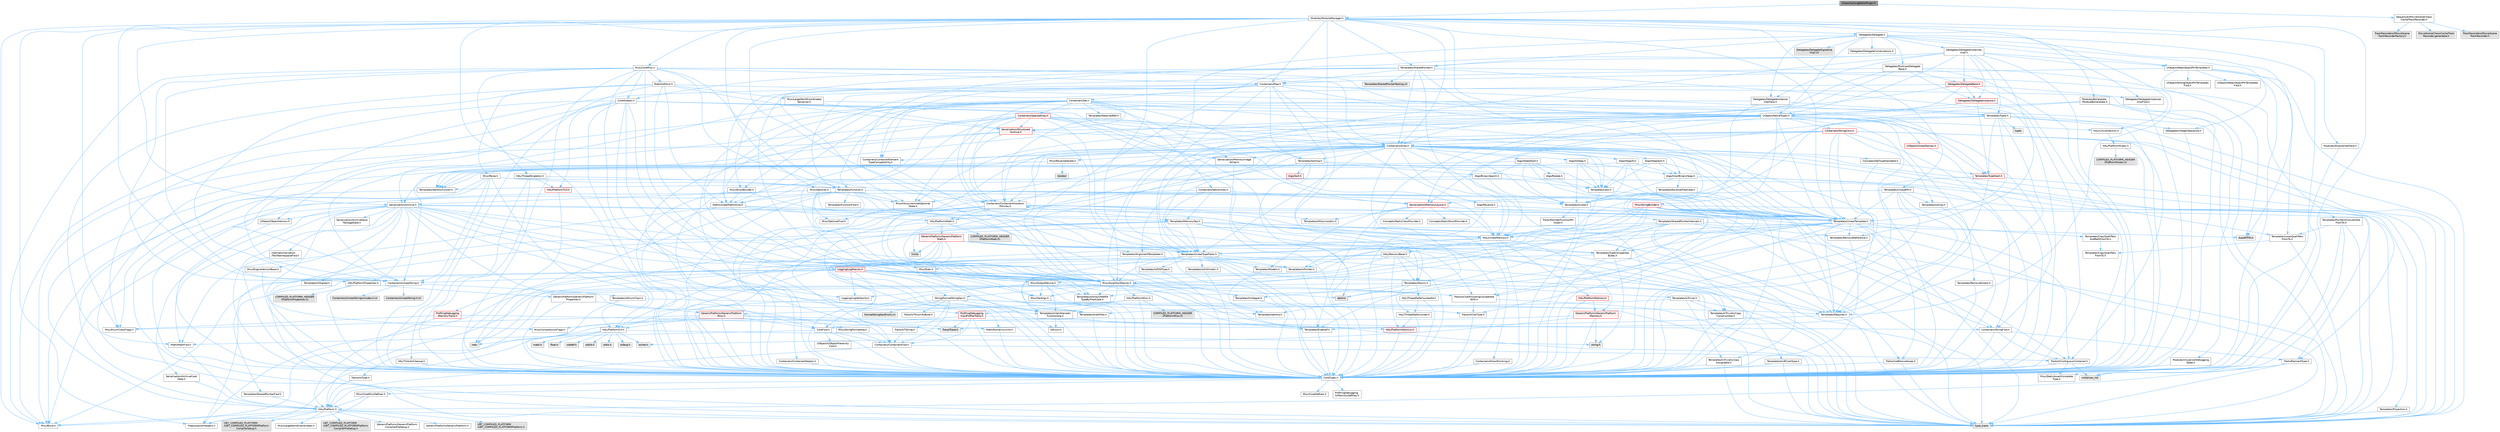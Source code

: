 digraph "ChaosCachingEditorPlugin.h"
{
 // INTERACTIVE_SVG=YES
 // LATEX_PDF_SIZE
  bgcolor="transparent";
  edge [fontname=Helvetica,fontsize=10,labelfontname=Helvetica,labelfontsize=10];
  node [fontname=Helvetica,fontsize=10,shape=box,height=0.2,width=0.4];
  Node1 [id="Node000001",label="ChaosCachingEditorPlugin.h",height=0.2,width=0.4,color="gray40", fillcolor="grey60", style="filled", fontcolor="black",tooltip=" "];
  Node1 -> Node2 [id="edge1_Node000001_Node000002",color="steelblue1",style="solid",tooltip=" "];
  Node2 [id="Node000002",label="Modules/ModuleManager.h",height=0.2,width=0.4,color="grey40", fillcolor="white", style="filled",URL="$d3/dd3/ModuleManager_8h.html",tooltip=" "];
  Node2 -> Node3 [id="edge2_Node000002_Node000003",color="steelblue1",style="solid",tooltip=" "];
  Node3 [id="Node000003",label="Containers/Array.h",height=0.2,width=0.4,color="grey40", fillcolor="white", style="filled",URL="$df/dd0/Array_8h.html",tooltip=" "];
  Node3 -> Node4 [id="edge3_Node000003_Node000004",color="steelblue1",style="solid",tooltip=" "];
  Node4 [id="Node000004",label="CoreTypes.h",height=0.2,width=0.4,color="grey40", fillcolor="white", style="filled",URL="$dc/dec/CoreTypes_8h.html",tooltip=" "];
  Node4 -> Node5 [id="edge4_Node000004_Node000005",color="steelblue1",style="solid",tooltip=" "];
  Node5 [id="Node000005",label="HAL/Platform.h",height=0.2,width=0.4,color="grey40", fillcolor="white", style="filled",URL="$d9/dd0/Platform_8h.html",tooltip=" "];
  Node5 -> Node6 [id="edge5_Node000005_Node000006",color="steelblue1",style="solid",tooltip=" "];
  Node6 [id="Node000006",label="Misc/Build.h",height=0.2,width=0.4,color="grey40", fillcolor="white", style="filled",URL="$d3/dbb/Build_8h.html",tooltip=" "];
  Node5 -> Node7 [id="edge6_Node000005_Node000007",color="steelblue1",style="solid",tooltip=" "];
  Node7 [id="Node000007",label="Misc/LargeWorldCoordinates.h",height=0.2,width=0.4,color="grey40", fillcolor="white", style="filled",URL="$d2/dcb/LargeWorldCoordinates_8h.html",tooltip=" "];
  Node5 -> Node8 [id="edge7_Node000005_Node000008",color="steelblue1",style="solid",tooltip=" "];
  Node8 [id="Node000008",label="type_traits",height=0.2,width=0.4,color="grey60", fillcolor="#E0E0E0", style="filled",tooltip=" "];
  Node5 -> Node9 [id="edge8_Node000005_Node000009",color="steelblue1",style="solid",tooltip=" "];
  Node9 [id="Node000009",label="PreprocessorHelpers.h",height=0.2,width=0.4,color="grey40", fillcolor="white", style="filled",URL="$db/ddb/PreprocessorHelpers_8h.html",tooltip=" "];
  Node5 -> Node10 [id="edge9_Node000005_Node000010",color="steelblue1",style="solid",tooltip=" "];
  Node10 [id="Node000010",label="UBT_COMPILED_PLATFORM\l/UBT_COMPILED_PLATFORMPlatform\lCompilerPreSetup.h",height=0.2,width=0.4,color="grey60", fillcolor="#E0E0E0", style="filled",tooltip=" "];
  Node5 -> Node11 [id="edge10_Node000005_Node000011",color="steelblue1",style="solid",tooltip=" "];
  Node11 [id="Node000011",label="GenericPlatform/GenericPlatform\lCompilerPreSetup.h",height=0.2,width=0.4,color="grey40", fillcolor="white", style="filled",URL="$d9/dc8/GenericPlatformCompilerPreSetup_8h.html",tooltip=" "];
  Node5 -> Node12 [id="edge11_Node000005_Node000012",color="steelblue1",style="solid",tooltip=" "];
  Node12 [id="Node000012",label="GenericPlatform/GenericPlatform.h",height=0.2,width=0.4,color="grey40", fillcolor="white", style="filled",URL="$d6/d84/GenericPlatform_8h.html",tooltip=" "];
  Node5 -> Node13 [id="edge12_Node000005_Node000013",color="steelblue1",style="solid",tooltip=" "];
  Node13 [id="Node000013",label="UBT_COMPILED_PLATFORM\l/UBT_COMPILED_PLATFORMPlatform.h",height=0.2,width=0.4,color="grey60", fillcolor="#E0E0E0", style="filled",tooltip=" "];
  Node5 -> Node14 [id="edge13_Node000005_Node000014",color="steelblue1",style="solid",tooltip=" "];
  Node14 [id="Node000014",label="UBT_COMPILED_PLATFORM\l/UBT_COMPILED_PLATFORMPlatform\lCompilerSetup.h",height=0.2,width=0.4,color="grey60", fillcolor="#E0E0E0", style="filled",tooltip=" "];
  Node4 -> Node15 [id="edge14_Node000004_Node000015",color="steelblue1",style="solid",tooltip=" "];
  Node15 [id="Node000015",label="ProfilingDebugging\l/UMemoryDefines.h",height=0.2,width=0.4,color="grey40", fillcolor="white", style="filled",URL="$d2/da2/UMemoryDefines_8h.html",tooltip=" "];
  Node4 -> Node16 [id="edge15_Node000004_Node000016",color="steelblue1",style="solid",tooltip=" "];
  Node16 [id="Node000016",label="Misc/CoreMiscDefines.h",height=0.2,width=0.4,color="grey40", fillcolor="white", style="filled",URL="$da/d38/CoreMiscDefines_8h.html",tooltip=" "];
  Node16 -> Node5 [id="edge16_Node000016_Node000005",color="steelblue1",style="solid",tooltip=" "];
  Node16 -> Node9 [id="edge17_Node000016_Node000009",color="steelblue1",style="solid",tooltip=" "];
  Node4 -> Node17 [id="edge18_Node000004_Node000017",color="steelblue1",style="solid",tooltip=" "];
  Node17 [id="Node000017",label="Misc/CoreDefines.h",height=0.2,width=0.4,color="grey40", fillcolor="white", style="filled",URL="$d3/dd2/CoreDefines_8h.html",tooltip=" "];
  Node3 -> Node18 [id="edge19_Node000003_Node000018",color="steelblue1",style="solid",tooltip=" "];
  Node18 [id="Node000018",label="Misc/AssertionMacros.h",height=0.2,width=0.4,color="grey40", fillcolor="white", style="filled",URL="$d0/dfa/AssertionMacros_8h.html",tooltip=" "];
  Node18 -> Node4 [id="edge20_Node000018_Node000004",color="steelblue1",style="solid",tooltip=" "];
  Node18 -> Node5 [id="edge21_Node000018_Node000005",color="steelblue1",style="solid",tooltip=" "];
  Node18 -> Node19 [id="edge22_Node000018_Node000019",color="steelblue1",style="solid",tooltip=" "];
  Node19 [id="Node000019",label="HAL/PlatformMisc.h",height=0.2,width=0.4,color="grey40", fillcolor="white", style="filled",URL="$d0/df5/PlatformMisc_8h.html",tooltip=" "];
  Node19 -> Node4 [id="edge23_Node000019_Node000004",color="steelblue1",style="solid",tooltip=" "];
  Node19 -> Node20 [id="edge24_Node000019_Node000020",color="steelblue1",style="solid",tooltip=" "];
  Node20 [id="Node000020",label="GenericPlatform/GenericPlatform\lMisc.h",height=0.2,width=0.4,color="red", fillcolor="#FFF0F0", style="filled",URL="$db/d9a/GenericPlatformMisc_8h.html",tooltip=" "];
  Node20 -> Node21 [id="edge25_Node000020_Node000021",color="steelblue1",style="solid",tooltip=" "];
  Node21 [id="Node000021",label="Containers/StringFwd.h",height=0.2,width=0.4,color="grey40", fillcolor="white", style="filled",URL="$df/d37/StringFwd_8h.html",tooltip=" "];
  Node21 -> Node4 [id="edge26_Node000021_Node000004",color="steelblue1",style="solid",tooltip=" "];
  Node21 -> Node22 [id="edge27_Node000021_Node000022",color="steelblue1",style="solid",tooltip=" "];
  Node22 [id="Node000022",label="Traits/ElementType.h",height=0.2,width=0.4,color="grey40", fillcolor="white", style="filled",URL="$d5/d4f/ElementType_8h.html",tooltip=" "];
  Node22 -> Node5 [id="edge28_Node000022_Node000005",color="steelblue1",style="solid",tooltip=" "];
  Node22 -> Node23 [id="edge29_Node000022_Node000023",color="steelblue1",style="solid",tooltip=" "];
  Node23 [id="Node000023",label="initializer_list",height=0.2,width=0.4,color="grey60", fillcolor="#E0E0E0", style="filled",tooltip=" "];
  Node22 -> Node8 [id="edge30_Node000022_Node000008",color="steelblue1",style="solid",tooltip=" "];
  Node21 -> Node24 [id="edge31_Node000021_Node000024",color="steelblue1",style="solid",tooltip=" "];
  Node24 [id="Node000024",label="Traits/IsContiguousContainer.h",height=0.2,width=0.4,color="grey40", fillcolor="white", style="filled",URL="$d5/d3c/IsContiguousContainer_8h.html",tooltip=" "];
  Node24 -> Node4 [id="edge32_Node000024_Node000004",color="steelblue1",style="solid",tooltip=" "];
  Node24 -> Node25 [id="edge33_Node000024_Node000025",color="steelblue1",style="solid",tooltip=" "];
  Node25 [id="Node000025",label="Misc/StaticAssertComplete\lType.h",height=0.2,width=0.4,color="grey40", fillcolor="white", style="filled",URL="$d5/d4e/StaticAssertCompleteType_8h.html",tooltip=" "];
  Node24 -> Node23 [id="edge34_Node000024_Node000023",color="steelblue1",style="solid",tooltip=" "];
  Node20 -> Node26 [id="edge35_Node000020_Node000026",color="steelblue1",style="solid",tooltip=" "];
  Node26 [id="Node000026",label="CoreFwd.h",height=0.2,width=0.4,color="grey40", fillcolor="white", style="filled",URL="$d1/d1e/CoreFwd_8h.html",tooltip=" "];
  Node26 -> Node4 [id="edge36_Node000026_Node000004",color="steelblue1",style="solid",tooltip=" "];
  Node26 -> Node27 [id="edge37_Node000026_Node000027",color="steelblue1",style="solid",tooltip=" "];
  Node27 [id="Node000027",label="Containers/ContainersFwd.h",height=0.2,width=0.4,color="grey40", fillcolor="white", style="filled",URL="$d4/d0a/ContainersFwd_8h.html",tooltip=" "];
  Node27 -> Node5 [id="edge38_Node000027_Node000005",color="steelblue1",style="solid",tooltip=" "];
  Node27 -> Node4 [id="edge39_Node000027_Node000004",color="steelblue1",style="solid",tooltip=" "];
  Node27 -> Node24 [id="edge40_Node000027_Node000024",color="steelblue1",style="solid",tooltip=" "];
  Node26 -> Node28 [id="edge41_Node000026_Node000028",color="steelblue1",style="solid",tooltip=" "];
  Node28 [id="Node000028",label="Math/MathFwd.h",height=0.2,width=0.4,color="grey40", fillcolor="white", style="filled",URL="$d2/d10/MathFwd_8h.html",tooltip=" "];
  Node28 -> Node5 [id="edge42_Node000028_Node000005",color="steelblue1",style="solid",tooltip=" "];
  Node26 -> Node29 [id="edge43_Node000026_Node000029",color="steelblue1",style="solid",tooltip=" "];
  Node29 [id="Node000029",label="UObject/UObjectHierarchy\lFwd.h",height=0.2,width=0.4,color="grey40", fillcolor="white", style="filled",URL="$d3/d13/UObjectHierarchyFwd_8h.html",tooltip=" "];
  Node20 -> Node4 [id="edge44_Node000020_Node000004",color="steelblue1",style="solid",tooltip=" "];
  Node20 -> Node31 [id="edge45_Node000020_Node000031",color="steelblue1",style="solid",tooltip=" "];
  Node31 [id="Node000031",label="HAL/PlatformCrt.h",height=0.2,width=0.4,color="grey40", fillcolor="white", style="filled",URL="$d8/d75/PlatformCrt_8h.html",tooltip=" "];
  Node31 -> Node32 [id="edge46_Node000031_Node000032",color="steelblue1",style="solid",tooltip=" "];
  Node32 [id="Node000032",label="new",height=0.2,width=0.4,color="grey60", fillcolor="#E0E0E0", style="filled",tooltip=" "];
  Node31 -> Node33 [id="edge47_Node000031_Node000033",color="steelblue1",style="solid",tooltip=" "];
  Node33 [id="Node000033",label="wchar.h",height=0.2,width=0.4,color="grey60", fillcolor="#E0E0E0", style="filled",tooltip=" "];
  Node31 -> Node34 [id="edge48_Node000031_Node000034",color="steelblue1",style="solid",tooltip=" "];
  Node34 [id="Node000034",label="stddef.h",height=0.2,width=0.4,color="grey60", fillcolor="#E0E0E0", style="filled",tooltip=" "];
  Node31 -> Node35 [id="edge49_Node000031_Node000035",color="steelblue1",style="solid",tooltip=" "];
  Node35 [id="Node000035",label="stdlib.h",height=0.2,width=0.4,color="grey60", fillcolor="#E0E0E0", style="filled",tooltip=" "];
  Node31 -> Node36 [id="edge50_Node000031_Node000036",color="steelblue1",style="solid",tooltip=" "];
  Node36 [id="Node000036",label="stdio.h",height=0.2,width=0.4,color="grey60", fillcolor="#E0E0E0", style="filled",tooltip=" "];
  Node31 -> Node37 [id="edge51_Node000031_Node000037",color="steelblue1",style="solid",tooltip=" "];
  Node37 [id="Node000037",label="stdarg.h",height=0.2,width=0.4,color="grey60", fillcolor="#E0E0E0", style="filled",tooltip=" "];
  Node31 -> Node38 [id="edge52_Node000031_Node000038",color="steelblue1",style="solid",tooltip=" "];
  Node38 [id="Node000038",label="math.h",height=0.2,width=0.4,color="grey60", fillcolor="#E0E0E0", style="filled",tooltip=" "];
  Node31 -> Node39 [id="edge53_Node000031_Node000039",color="steelblue1",style="solid",tooltip=" "];
  Node39 [id="Node000039",label="float.h",height=0.2,width=0.4,color="grey60", fillcolor="#E0E0E0", style="filled",tooltip=" "];
  Node31 -> Node40 [id="edge54_Node000031_Node000040",color="steelblue1",style="solid",tooltip=" "];
  Node40 [id="Node000040",label="string.h",height=0.2,width=0.4,color="grey60", fillcolor="#E0E0E0", style="filled",tooltip=" "];
  Node20 -> Node41 [id="edge55_Node000020_Node000041",color="steelblue1",style="solid",tooltip=" "];
  Node41 [id="Node000041",label="Math/NumericLimits.h",height=0.2,width=0.4,color="grey40", fillcolor="white", style="filled",URL="$df/d1b/NumericLimits_8h.html",tooltip=" "];
  Node41 -> Node4 [id="edge56_Node000041_Node000004",color="steelblue1",style="solid",tooltip=" "];
  Node20 -> Node42 [id="edge57_Node000020_Node000042",color="steelblue1",style="solid",tooltip=" "];
  Node42 [id="Node000042",label="Misc/CompressionFlags.h",height=0.2,width=0.4,color="grey40", fillcolor="white", style="filled",URL="$d9/d76/CompressionFlags_8h.html",tooltip=" "];
  Node20 -> Node43 [id="edge58_Node000020_Node000043",color="steelblue1",style="solid",tooltip=" "];
  Node43 [id="Node000043",label="Misc/EnumClassFlags.h",height=0.2,width=0.4,color="grey40", fillcolor="white", style="filled",URL="$d8/de7/EnumClassFlags_8h.html",tooltip=" "];
  Node19 -> Node46 [id="edge59_Node000019_Node000046",color="steelblue1",style="solid",tooltip=" "];
  Node46 [id="Node000046",label="COMPILED_PLATFORM_HEADER\l(PlatformMisc.h)",height=0.2,width=0.4,color="grey60", fillcolor="#E0E0E0", style="filled",tooltip=" "];
  Node19 -> Node47 [id="edge60_Node000019_Node000047",color="steelblue1",style="solid",tooltip=" "];
  Node47 [id="Node000047",label="ProfilingDebugging\l/CpuProfilerTrace.h",height=0.2,width=0.4,color="red", fillcolor="#FFF0F0", style="filled",URL="$da/dcb/CpuProfilerTrace_8h.html",tooltip=" "];
  Node47 -> Node4 [id="edge61_Node000047_Node000004",color="steelblue1",style="solid",tooltip=" "];
  Node47 -> Node27 [id="edge62_Node000047_Node000027",color="steelblue1",style="solid",tooltip=" "];
  Node47 -> Node48 [id="edge63_Node000047_Node000048",color="steelblue1",style="solid",tooltip=" "];
  Node48 [id="Node000048",label="HAL/PlatformAtomics.h",height=0.2,width=0.4,color="red", fillcolor="#FFF0F0", style="filled",URL="$d3/d36/PlatformAtomics_8h.html",tooltip=" "];
  Node48 -> Node4 [id="edge64_Node000048_Node000004",color="steelblue1",style="solid",tooltip=" "];
  Node47 -> Node9 [id="edge65_Node000047_Node000009",color="steelblue1",style="solid",tooltip=" "];
  Node47 -> Node6 [id="edge66_Node000047_Node000006",color="steelblue1",style="solid",tooltip=" "];
  Node47 -> Node54 [id="edge67_Node000047_Node000054",color="steelblue1",style="solid",tooltip=" "];
  Node54 [id="Node000054",label="Trace/Trace.h",height=0.2,width=0.4,color="grey60", fillcolor="#E0E0E0", style="filled",tooltip=" "];
  Node18 -> Node9 [id="edge68_Node000018_Node000009",color="steelblue1",style="solid",tooltip=" "];
  Node18 -> Node55 [id="edge69_Node000018_Node000055",color="steelblue1",style="solid",tooltip=" "];
  Node55 [id="Node000055",label="Templates/EnableIf.h",height=0.2,width=0.4,color="grey40", fillcolor="white", style="filled",URL="$d7/d60/EnableIf_8h.html",tooltip=" "];
  Node55 -> Node4 [id="edge70_Node000055_Node000004",color="steelblue1",style="solid",tooltip=" "];
  Node18 -> Node56 [id="edge71_Node000018_Node000056",color="steelblue1",style="solid",tooltip=" "];
  Node56 [id="Node000056",label="Templates/IsArrayOrRefOf\lTypeByPredicate.h",height=0.2,width=0.4,color="grey40", fillcolor="white", style="filled",URL="$d6/da1/IsArrayOrRefOfTypeByPredicate_8h.html",tooltip=" "];
  Node56 -> Node4 [id="edge72_Node000056_Node000004",color="steelblue1",style="solid",tooltip=" "];
  Node18 -> Node57 [id="edge73_Node000018_Node000057",color="steelblue1",style="solid",tooltip=" "];
  Node57 [id="Node000057",label="Templates/IsValidVariadic\lFunctionArg.h",height=0.2,width=0.4,color="grey40", fillcolor="white", style="filled",URL="$d0/dc8/IsValidVariadicFunctionArg_8h.html",tooltip=" "];
  Node57 -> Node4 [id="edge74_Node000057_Node000004",color="steelblue1",style="solid",tooltip=" "];
  Node57 -> Node58 [id="edge75_Node000057_Node000058",color="steelblue1",style="solid",tooltip=" "];
  Node58 [id="Node000058",label="IsEnum.h",height=0.2,width=0.4,color="grey40", fillcolor="white", style="filled",URL="$d4/de5/IsEnum_8h.html",tooltip=" "];
  Node57 -> Node8 [id="edge76_Node000057_Node000008",color="steelblue1",style="solid",tooltip=" "];
  Node18 -> Node59 [id="edge77_Node000018_Node000059",color="steelblue1",style="solid",tooltip=" "];
  Node59 [id="Node000059",label="Traits/IsCharEncodingCompatible\lWith.h",height=0.2,width=0.4,color="grey40", fillcolor="white", style="filled",URL="$df/dd1/IsCharEncodingCompatibleWith_8h.html",tooltip=" "];
  Node59 -> Node8 [id="edge78_Node000059_Node000008",color="steelblue1",style="solid",tooltip=" "];
  Node59 -> Node60 [id="edge79_Node000059_Node000060",color="steelblue1",style="solid",tooltip=" "];
  Node60 [id="Node000060",label="Traits/IsCharType.h",height=0.2,width=0.4,color="grey40", fillcolor="white", style="filled",URL="$db/d51/IsCharType_8h.html",tooltip=" "];
  Node60 -> Node4 [id="edge80_Node000060_Node000004",color="steelblue1",style="solid",tooltip=" "];
  Node18 -> Node61 [id="edge81_Node000018_Node000061",color="steelblue1",style="solid",tooltip=" "];
  Node61 [id="Node000061",label="Misc/VarArgs.h",height=0.2,width=0.4,color="grey40", fillcolor="white", style="filled",URL="$d5/d6f/VarArgs_8h.html",tooltip=" "];
  Node61 -> Node4 [id="edge82_Node000061_Node000004",color="steelblue1",style="solid",tooltip=" "];
  Node18 -> Node62 [id="edge83_Node000018_Node000062",color="steelblue1",style="solid",tooltip=" "];
  Node62 [id="Node000062",label="String/FormatStringSan.h",height=0.2,width=0.4,color="grey40", fillcolor="white", style="filled",URL="$d3/d8b/FormatStringSan_8h.html",tooltip=" "];
  Node62 -> Node8 [id="edge84_Node000062_Node000008",color="steelblue1",style="solid",tooltip=" "];
  Node62 -> Node4 [id="edge85_Node000062_Node000004",color="steelblue1",style="solid",tooltip=" "];
  Node62 -> Node63 [id="edge86_Node000062_Node000063",color="steelblue1",style="solid",tooltip=" "];
  Node63 [id="Node000063",label="Templates/Requires.h",height=0.2,width=0.4,color="grey40", fillcolor="white", style="filled",URL="$dc/d96/Requires_8h.html",tooltip=" "];
  Node63 -> Node55 [id="edge87_Node000063_Node000055",color="steelblue1",style="solid",tooltip=" "];
  Node63 -> Node8 [id="edge88_Node000063_Node000008",color="steelblue1",style="solid",tooltip=" "];
  Node62 -> Node64 [id="edge89_Node000062_Node000064",color="steelblue1",style="solid",tooltip=" "];
  Node64 [id="Node000064",label="Templates/Identity.h",height=0.2,width=0.4,color="grey40", fillcolor="white", style="filled",URL="$d0/dd5/Identity_8h.html",tooltip=" "];
  Node62 -> Node57 [id="edge90_Node000062_Node000057",color="steelblue1",style="solid",tooltip=" "];
  Node62 -> Node60 [id="edge91_Node000062_Node000060",color="steelblue1",style="solid",tooltip=" "];
  Node62 -> Node65 [id="edge92_Node000062_Node000065",color="steelblue1",style="solid",tooltip=" "];
  Node65 [id="Node000065",label="Traits/IsTEnumAsByte.h",height=0.2,width=0.4,color="grey40", fillcolor="white", style="filled",URL="$d1/de6/IsTEnumAsByte_8h.html",tooltip=" "];
  Node62 -> Node66 [id="edge93_Node000062_Node000066",color="steelblue1",style="solid",tooltip=" "];
  Node66 [id="Node000066",label="Traits/IsTString.h",height=0.2,width=0.4,color="grey40", fillcolor="white", style="filled",URL="$d0/df8/IsTString_8h.html",tooltip=" "];
  Node66 -> Node27 [id="edge94_Node000066_Node000027",color="steelblue1",style="solid",tooltip=" "];
  Node62 -> Node27 [id="edge95_Node000062_Node000027",color="steelblue1",style="solid",tooltip=" "];
  Node62 -> Node67 [id="edge96_Node000062_Node000067",color="steelblue1",style="solid",tooltip=" "];
  Node67 [id="Node000067",label="FormatStringSanErrors.inl",height=0.2,width=0.4,color="grey60", fillcolor="#E0E0E0", style="filled",tooltip=" "];
  Node18 -> Node68 [id="edge97_Node000018_Node000068",color="steelblue1",style="solid",tooltip=" "];
  Node68 [id="Node000068",label="atomic",height=0.2,width=0.4,color="grey60", fillcolor="#E0E0E0", style="filled",tooltip=" "];
  Node3 -> Node69 [id="edge98_Node000003_Node000069",color="steelblue1",style="solid",tooltip=" "];
  Node69 [id="Node000069",label="Misc/IntrusiveUnsetOptional\lState.h",height=0.2,width=0.4,color="grey40", fillcolor="white", style="filled",URL="$d2/d0a/IntrusiveUnsetOptionalState_8h.html",tooltip=" "];
  Node69 -> Node70 [id="edge99_Node000069_Node000070",color="steelblue1",style="solid",tooltip=" "];
  Node70 [id="Node000070",label="Misc/OptionalFwd.h",height=0.2,width=0.4,color="grey40", fillcolor="white", style="filled",URL="$dc/d50/OptionalFwd_8h.html",tooltip=" "];
  Node3 -> Node71 [id="edge100_Node000003_Node000071",color="steelblue1",style="solid",tooltip=" "];
  Node71 [id="Node000071",label="Misc/ReverseIterate.h",height=0.2,width=0.4,color="grey40", fillcolor="white", style="filled",URL="$db/de3/ReverseIterate_8h.html",tooltip=" "];
  Node71 -> Node5 [id="edge101_Node000071_Node000005",color="steelblue1",style="solid",tooltip=" "];
  Node71 -> Node72 [id="edge102_Node000071_Node000072",color="steelblue1",style="solid",tooltip=" "];
  Node72 [id="Node000072",label="iterator",height=0.2,width=0.4,color="grey60", fillcolor="#E0E0E0", style="filled",tooltip=" "];
  Node3 -> Node73 [id="edge103_Node000003_Node000073",color="steelblue1",style="solid",tooltip=" "];
  Node73 [id="Node000073",label="HAL/UnrealMemory.h",height=0.2,width=0.4,color="grey40", fillcolor="white", style="filled",URL="$d9/d96/UnrealMemory_8h.html",tooltip=" "];
  Node73 -> Node4 [id="edge104_Node000073_Node000004",color="steelblue1",style="solid",tooltip=" "];
  Node73 -> Node74 [id="edge105_Node000073_Node000074",color="steelblue1",style="solid",tooltip=" "];
  Node74 [id="Node000074",label="GenericPlatform/GenericPlatform\lMemory.h",height=0.2,width=0.4,color="red", fillcolor="#FFF0F0", style="filled",URL="$dd/d22/GenericPlatformMemory_8h.html",tooltip=" "];
  Node74 -> Node26 [id="edge106_Node000074_Node000026",color="steelblue1",style="solid",tooltip=" "];
  Node74 -> Node4 [id="edge107_Node000074_Node000004",color="steelblue1",style="solid",tooltip=" "];
  Node74 -> Node40 [id="edge108_Node000074_Node000040",color="steelblue1",style="solid",tooltip=" "];
  Node74 -> Node33 [id="edge109_Node000074_Node000033",color="steelblue1",style="solid",tooltip=" "];
  Node73 -> Node77 [id="edge110_Node000073_Node000077",color="steelblue1",style="solid",tooltip=" "];
  Node77 [id="Node000077",label="HAL/MemoryBase.h",height=0.2,width=0.4,color="grey40", fillcolor="white", style="filled",URL="$d6/d9f/MemoryBase_8h.html",tooltip=" "];
  Node77 -> Node4 [id="edge111_Node000077_Node000004",color="steelblue1",style="solid",tooltip=" "];
  Node77 -> Node48 [id="edge112_Node000077_Node000048",color="steelblue1",style="solid",tooltip=" "];
  Node77 -> Node31 [id="edge113_Node000077_Node000031",color="steelblue1",style="solid",tooltip=" "];
  Node77 -> Node78 [id="edge114_Node000077_Node000078",color="steelblue1",style="solid",tooltip=" "];
  Node78 [id="Node000078",label="Misc/Exec.h",height=0.2,width=0.4,color="grey40", fillcolor="white", style="filled",URL="$de/ddb/Exec_8h.html",tooltip=" "];
  Node78 -> Node4 [id="edge115_Node000078_Node000004",color="steelblue1",style="solid",tooltip=" "];
  Node78 -> Node18 [id="edge116_Node000078_Node000018",color="steelblue1",style="solid",tooltip=" "];
  Node77 -> Node79 [id="edge117_Node000077_Node000079",color="steelblue1",style="solid",tooltip=" "];
  Node79 [id="Node000079",label="Misc/OutputDevice.h",height=0.2,width=0.4,color="grey40", fillcolor="white", style="filled",URL="$d7/d32/OutputDevice_8h.html",tooltip=" "];
  Node79 -> Node26 [id="edge118_Node000079_Node000026",color="steelblue1",style="solid",tooltip=" "];
  Node79 -> Node4 [id="edge119_Node000079_Node000004",color="steelblue1",style="solid",tooltip=" "];
  Node79 -> Node80 [id="edge120_Node000079_Node000080",color="steelblue1",style="solid",tooltip=" "];
  Node80 [id="Node000080",label="Logging/LogVerbosity.h",height=0.2,width=0.4,color="grey40", fillcolor="white", style="filled",URL="$d2/d8f/LogVerbosity_8h.html",tooltip=" "];
  Node80 -> Node4 [id="edge121_Node000080_Node000004",color="steelblue1",style="solid",tooltip=" "];
  Node79 -> Node61 [id="edge122_Node000079_Node000061",color="steelblue1",style="solid",tooltip=" "];
  Node79 -> Node56 [id="edge123_Node000079_Node000056",color="steelblue1",style="solid",tooltip=" "];
  Node79 -> Node57 [id="edge124_Node000079_Node000057",color="steelblue1",style="solid",tooltip=" "];
  Node79 -> Node59 [id="edge125_Node000079_Node000059",color="steelblue1",style="solid",tooltip=" "];
  Node77 -> Node81 [id="edge126_Node000077_Node000081",color="steelblue1",style="solid",tooltip=" "];
  Node81 [id="Node000081",label="Templates/Atomic.h",height=0.2,width=0.4,color="grey40", fillcolor="white", style="filled",URL="$d3/d91/Atomic_8h.html",tooltip=" "];
  Node81 -> Node82 [id="edge127_Node000081_Node000082",color="steelblue1",style="solid",tooltip=" "];
  Node82 [id="Node000082",label="HAL/ThreadSafeCounter.h",height=0.2,width=0.4,color="grey40", fillcolor="white", style="filled",URL="$dc/dc9/ThreadSafeCounter_8h.html",tooltip=" "];
  Node82 -> Node4 [id="edge128_Node000082_Node000004",color="steelblue1",style="solid",tooltip=" "];
  Node82 -> Node48 [id="edge129_Node000082_Node000048",color="steelblue1",style="solid",tooltip=" "];
  Node81 -> Node83 [id="edge130_Node000081_Node000083",color="steelblue1",style="solid",tooltip=" "];
  Node83 [id="Node000083",label="HAL/ThreadSafeCounter64.h",height=0.2,width=0.4,color="grey40", fillcolor="white", style="filled",URL="$d0/d12/ThreadSafeCounter64_8h.html",tooltip=" "];
  Node83 -> Node4 [id="edge131_Node000083_Node000004",color="steelblue1",style="solid",tooltip=" "];
  Node83 -> Node82 [id="edge132_Node000083_Node000082",color="steelblue1",style="solid",tooltip=" "];
  Node81 -> Node84 [id="edge133_Node000081_Node000084",color="steelblue1",style="solid",tooltip=" "];
  Node84 [id="Node000084",label="Templates/IsIntegral.h",height=0.2,width=0.4,color="grey40", fillcolor="white", style="filled",URL="$da/d64/IsIntegral_8h.html",tooltip=" "];
  Node84 -> Node4 [id="edge134_Node000084_Node000004",color="steelblue1",style="solid",tooltip=" "];
  Node81 -> Node85 [id="edge135_Node000081_Node000085",color="steelblue1",style="solid",tooltip=" "];
  Node85 [id="Node000085",label="Templates/IsTrivial.h",height=0.2,width=0.4,color="grey40", fillcolor="white", style="filled",URL="$da/d4c/IsTrivial_8h.html",tooltip=" "];
  Node85 -> Node86 [id="edge136_Node000085_Node000086",color="steelblue1",style="solid",tooltip=" "];
  Node86 [id="Node000086",label="Templates/AndOrNot.h",height=0.2,width=0.4,color="grey40", fillcolor="white", style="filled",URL="$db/d0a/AndOrNot_8h.html",tooltip=" "];
  Node86 -> Node4 [id="edge137_Node000086_Node000004",color="steelblue1",style="solid",tooltip=" "];
  Node85 -> Node87 [id="edge138_Node000085_Node000087",color="steelblue1",style="solid",tooltip=" "];
  Node87 [id="Node000087",label="Templates/IsTriviallyCopy\lConstructible.h",height=0.2,width=0.4,color="grey40", fillcolor="white", style="filled",URL="$d3/d78/IsTriviallyCopyConstructible_8h.html",tooltip=" "];
  Node87 -> Node4 [id="edge139_Node000087_Node000004",color="steelblue1",style="solid",tooltip=" "];
  Node87 -> Node8 [id="edge140_Node000087_Node000008",color="steelblue1",style="solid",tooltip=" "];
  Node85 -> Node88 [id="edge141_Node000085_Node000088",color="steelblue1",style="solid",tooltip=" "];
  Node88 [id="Node000088",label="Templates/IsTriviallyCopy\lAssignable.h",height=0.2,width=0.4,color="grey40", fillcolor="white", style="filled",URL="$d2/df2/IsTriviallyCopyAssignable_8h.html",tooltip=" "];
  Node88 -> Node4 [id="edge142_Node000088_Node000004",color="steelblue1",style="solid",tooltip=" "];
  Node88 -> Node8 [id="edge143_Node000088_Node000008",color="steelblue1",style="solid",tooltip=" "];
  Node85 -> Node8 [id="edge144_Node000085_Node000008",color="steelblue1",style="solid",tooltip=" "];
  Node81 -> Node89 [id="edge145_Node000081_Node000089",color="steelblue1",style="solid",tooltip=" "];
  Node89 [id="Node000089",label="Traits/IntType.h",height=0.2,width=0.4,color="grey40", fillcolor="white", style="filled",URL="$d7/deb/IntType_8h.html",tooltip=" "];
  Node89 -> Node5 [id="edge146_Node000089_Node000005",color="steelblue1",style="solid",tooltip=" "];
  Node81 -> Node68 [id="edge147_Node000081_Node000068",color="steelblue1",style="solid",tooltip=" "];
  Node73 -> Node90 [id="edge148_Node000073_Node000090",color="steelblue1",style="solid",tooltip=" "];
  Node90 [id="Node000090",label="HAL/PlatformMemory.h",height=0.2,width=0.4,color="red", fillcolor="#FFF0F0", style="filled",URL="$de/d68/PlatformMemory_8h.html",tooltip=" "];
  Node90 -> Node4 [id="edge149_Node000090_Node000004",color="steelblue1",style="solid",tooltip=" "];
  Node90 -> Node74 [id="edge150_Node000090_Node000074",color="steelblue1",style="solid",tooltip=" "];
  Node73 -> Node92 [id="edge151_Node000073_Node000092",color="steelblue1",style="solid",tooltip=" "];
  Node92 [id="Node000092",label="ProfilingDebugging\l/MemoryTrace.h",height=0.2,width=0.4,color="red", fillcolor="#FFF0F0", style="filled",URL="$da/dd7/MemoryTrace_8h.html",tooltip=" "];
  Node92 -> Node5 [id="edge152_Node000092_Node000005",color="steelblue1",style="solid",tooltip=" "];
  Node92 -> Node43 [id="edge153_Node000092_Node000043",color="steelblue1",style="solid",tooltip=" "];
  Node92 -> Node54 [id="edge154_Node000092_Node000054",color="steelblue1",style="solid",tooltip=" "];
  Node73 -> Node93 [id="edge155_Node000073_Node000093",color="steelblue1",style="solid",tooltip=" "];
  Node93 [id="Node000093",label="Templates/IsPointer.h",height=0.2,width=0.4,color="grey40", fillcolor="white", style="filled",URL="$d7/d05/IsPointer_8h.html",tooltip=" "];
  Node93 -> Node4 [id="edge156_Node000093_Node000004",color="steelblue1",style="solid",tooltip=" "];
  Node3 -> Node94 [id="edge157_Node000003_Node000094",color="steelblue1",style="solid",tooltip=" "];
  Node94 [id="Node000094",label="Templates/UnrealTypeTraits.h",height=0.2,width=0.4,color="grey40", fillcolor="white", style="filled",URL="$d2/d2d/UnrealTypeTraits_8h.html",tooltip=" "];
  Node94 -> Node4 [id="edge158_Node000094_Node000004",color="steelblue1",style="solid",tooltip=" "];
  Node94 -> Node93 [id="edge159_Node000094_Node000093",color="steelblue1",style="solid",tooltip=" "];
  Node94 -> Node18 [id="edge160_Node000094_Node000018",color="steelblue1",style="solid",tooltip=" "];
  Node94 -> Node86 [id="edge161_Node000094_Node000086",color="steelblue1",style="solid",tooltip=" "];
  Node94 -> Node55 [id="edge162_Node000094_Node000055",color="steelblue1",style="solid",tooltip=" "];
  Node94 -> Node95 [id="edge163_Node000094_Node000095",color="steelblue1",style="solid",tooltip=" "];
  Node95 [id="Node000095",label="Templates/IsArithmetic.h",height=0.2,width=0.4,color="grey40", fillcolor="white", style="filled",URL="$d2/d5d/IsArithmetic_8h.html",tooltip=" "];
  Node95 -> Node4 [id="edge164_Node000095_Node000004",color="steelblue1",style="solid",tooltip=" "];
  Node94 -> Node58 [id="edge165_Node000094_Node000058",color="steelblue1",style="solid",tooltip=" "];
  Node94 -> Node96 [id="edge166_Node000094_Node000096",color="steelblue1",style="solid",tooltip=" "];
  Node96 [id="Node000096",label="Templates/Models.h",height=0.2,width=0.4,color="grey40", fillcolor="white", style="filled",URL="$d3/d0c/Models_8h.html",tooltip=" "];
  Node96 -> Node64 [id="edge167_Node000096_Node000064",color="steelblue1",style="solid",tooltip=" "];
  Node94 -> Node97 [id="edge168_Node000094_Node000097",color="steelblue1",style="solid",tooltip=" "];
  Node97 [id="Node000097",label="Templates/IsPODType.h",height=0.2,width=0.4,color="grey40", fillcolor="white", style="filled",URL="$d7/db1/IsPODType_8h.html",tooltip=" "];
  Node97 -> Node4 [id="edge169_Node000097_Node000004",color="steelblue1",style="solid",tooltip=" "];
  Node94 -> Node98 [id="edge170_Node000094_Node000098",color="steelblue1",style="solid",tooltip=" "];
  Node98 [id="Node000098",label="Templates/IsUECoreType.h",height=0.2,width=0.4,color="grey40", fillcolor="white", style="filled",URL="$d1/db8/IsUECoreType_8h.html",tooltip=" "];
  Node98 -> Node4 [id="edge171_Node000098_Node000004",color="steelblue1",style="solid",tooltip=" "];
  Node98 -> Node8 [id="edge172_Node000098_Node000008",color="steelblue1",style="solid",tooltip=" "];
  Node94 -> Node87 [id="edge173_Node000094_Node000087",color="steelblue1",style="solid",tooltip=" "];
  Node3 -> Node99 [id="edge174_Node000003_Node000099",color="steelblue1",style="solid",tooltip=" "];
  Node99 [id="Node000099",label="Templates/UnrealTemplate.h",height=0.2,width=0.4,color="grey40", fillcolor="white", style="filled",URL="$d4/d24/UnrealTemplate_8h.html",tooltip=" "];
  Node99 -> Node4 [id="edge175_Node000099_Node000004",color="steelblue1",style="solid",tooltip=" "];
  Node99 -> Node93 [id="edge176_Node000099_Node000093",color="steelblue1",style="solid",tooltip=" "];
  Node99 -> Node73 [id="edge177_Node000099_Node000073",color="steelblue1",style="solid",tooltip=" "];
  Node99 -> Node100 [id="edge178_Node000099_Node000100",color="steelblue1",style="solid",tooltip=" "];
  Node100 [id="Node000100",label="Templates/CopyQualifiers\lAndRefsFromTo.h",height=0.2,width=0.4,color="grey40", fillcolor="white", style="filled",URL="$d3/db3/CopyQualifiersAndRefsFromTo_8h.html",tooltip=" "];
  Node100 -> Node101 [id="edge179_Node000100_Node000101",color="steelblue1",style="solid",tooltip=" "];
  Node101 [id="Node000101",label="Templates/CopyQualifiers\lFromTo.h",height=0.2,width=0.4,color="grey40", fillcolor="white", style="filled",URL="$d5/db4/CopyQualifiersFromTo_8h.html",tooltip=" "];
  Node99 -> Node94 [id="edge180_Node000099_Node000094",color="steelblue1",style="solid",tooltip=" "];
  Node99 -> Node102 [id="edge181_Node000099_Node000102",color="steelblue1",style="solid",tooltip=" "];
  Node102 [id="Node000102",label="Templates/RemoveReference.h",height=0.2,width=0.4,color="grey40", fillcolor="white", style="filled",URL="$da/dbe/RemoveReference_8h.html",tooltip=" "];
  Node102 -> Node4 [id="edge182_Node000102_Node000004",color="steelblue1",style="solid",tooltip=" "];
  Node99 -> Node63 [id="edge183_Node000099_Node000063",color="steelblue1",style="solid",tooltip=" "];
  Node99 -> Node103 [id="edge184_Node000099_Node000103",color="steelblue1",style="solid",tooltip=" "];
  Node103 [id="Node000103",label="Templates/TypeCompatible\lBytes.h",height=0.2,width=0.4,color="grey40", fillcolor="white", style="filled",URL="$df/d0a/TypeCompatibleBytes_8h.html",tooltip=" "];
  Node103 -> Node4 [id="edge185_Node000103_Node000004",color="steelblue1",style="solid",tooltip=" "];
  Node103 -> Node40 [id="edge186_Node000103_Node000040",color="steelblue1",style="solid",tooltip=" "];
  Node103 -> Node32 [id="edge187_Node000103_Node000032",color="steelblue1",style="solid",tooltip=" "];
  Node103 -> Node8 [id="edge188_Node000103_Node000008",color="steelblue1",style="solid",tooltip=" "];
  Node99 -> Node64 [id="edge189_Node000099_Node000064",color="steelblue1",style="solid",tooltip=" "];
  Node99 -> Node24 [id="edge190_Node000099_Node000024",color="steelblue1",style="solid",tooltip=" "];
  Node99 -> Node104 [id="edge191_Node000099_Node000104",color="steelblue1",style="solid",tooltip=" "];
  Node104 [id="Node000104",label="Traits/UseBitwiseSwap.h",height=0.2,width=0.4,color="grey40", fillcolor="white", style="filled",URL="$db/df3/UseBitwiseSwap_8h.html",tooltip=" "];
  Node104 -> Node4 [id="edge192_Node000104_Node000004",color="steelblue1",style="solid",tooltip=" "];
  Node104 -> Node8 [id="edge193_Node000104_Node000008",color="steelblue1",style="solid",tooltip=" "];
  Node99 -> Node8 [id="edge194_Node000099_Node000008",color="steelblue1",style="solid",tooltip=" "];
  Node3 -> Node105 [id="edge195_Node000003_Node000105",color="steelblue1",style="solid",tooltip=" "];
  Node105 [id="Node000105",label="Containers/AllowShrinking.h",height=0.2,width=0.4,color="grey40", fillcolor="white", style="filled",URL="$d7/d1a/AllowShrinking_8h.html",tooltip=" "];
  Node105 -> Node4 [id="edge196_Node000105_Node000004",color="steelblue1",style="solid",tooltip=" "];
  Node3 -> Node106 [id="edge197_Node000003_Node000106",color="steelblue1",style="solid",tooltip=" "];
  Node106 [id="Node000106",label="Containers/ContainerAllocation\lPolicies.h",height=0.2,width=0.4,color="grey40", fillcolor="white", style="filled",URL="$d7/dff/ContainerAllocationPolicies_8h.html",tooltip=" "];
  Node106 -> Node4 [id="edge198_Node000106_Node000004",color="steelblue1",style="solid",tooltip=" "];
  Node106 -> Node107 [id="edge199_Node000106_Node000107",color="steelblue1",style="solid",tooltip=" "];
  Node107 [id="Node000107",label="Containers/ContainerHelpers.h",height=0.2,width=0.4,color="grey40", fillcolor="white", style="filled",URL="$d7/d33/ContainerHelpers_8h.html",tooltip=" "];
  Node107 -> Node4 [id="edge200_Node000107_Node000004",color="steelblue1",style="solid",tooltip=" "];
  Node106 -> Node106 [id="edge201_Node000106_Node000106",color="steelblue1",style="solid",tooltip=" "];
  Node106 -> Node108 [id="edge202_Node000106_Node000108",color="steelblue1",style="solid",tooltip=" "];
  Node108 [id="Node000108",label="HAL/PlatformMath.h",height=0.2,width=0.4,color="grey40", fillcolor="white", style="filled",URL="$dc/d53/PlatformMath_8h.html",tooltip=" "];
  Node108 -> Node4 [id="edge203_Node000108_Node000004",color="steelblue1",style="solid",tooltip=" "];
  Node108 -> Node109 [id="edge204_Node000108_Node000109",color="steelblue1",style="solid",tooltip=" "];
  Node109 [id="Node000109",label="GenericPlatform/GenericPlatform\lMath.h",height=0.2,width=0.4,color="red", fillcolor="#FFF0F0", style="filled",URL="$d5/d79/GenericPlatformMath_8h.html",tooltip=" "];
  Node109 -> Node4 [id="edge205_Node000109_Node000004",color="steelblue1",style="solid",tooltip=" "];
  Node109 -> Node27 [id="edge206_Node000109_Node000027",color="steelblue1",style="solid",tooltip=" "];
  Node109 -> Node31 [id="edge207_Node000109_Node000031",color="steelblue1",style="solid",tooltip=" "];
  Node109 -> Node86 [id="edge208_Node000109_Node000086",color="steelblue1",style="solid",tooltip=" "];
  Node109 -> Node94 [id="edge209_Node000109_Node000094",color="steelblue1",style="solid",tooltip=" "];
  Node109 -> Node63 [id="edge210_Node000109_Node000063",color="steelblue1",style="solid",tooltip=" "];
  Node109 -> Node103 [id="edge211_Node000109_Node000103",color="steelblue1",style="solid",tooltip=" "];
  Node109 -> Node114 [id="edge212_Node000109_Node000114",color="steelblue1",style="solid",tooltip=" "];
  Node114 [id="Node000114",label="limits",height=0.2,width=0.4,color="grey60", fillcolor="#E0E0E0", style="filled",tooltip=" "];
  Node109 -> Node8 [id="edge213_Node000109_Node000008",color="steelblue1",style="solid",tooltip=" "];
  Node108 -> Node115 [id="edge214_Node000108_Node000115",color="steelblue1",style="solid",tooltip=" "];
  Node115 [id="Node000115",label="COMPILED_PLATFORM_HEADER\l(PlatformMath.h)",height=0.2,width=0.4,color="grey60", fillcolor="#E0E0E0", style="filled",tooltip=" "];
  Node106 -> Node73 [id="edge215_Node000106_Node000073",color="steelblue1",style="solid",tooltip=" "];
  Node106 -> Node41 [id="edge216_Node000106_Node000041",color="steelblue1",style="solid",tooltip=" "];
  Node106 -> Node18 [id="edge217_Node000106_Node000018",color="steelblue1",style="solid",tooltip=" "];
  Node106 -> Node116 [id="edge218_Node000106_Node000116",color="steelblue1",style="solid",tooltip=" "];
  Node116 [id="Node000116",label="Templates/IsPolymorphic.h",height=0.2,width=0.4,color="grey40", fillcolor="white", style="filled",URL="$dc/d20/IsPolymorphic_8h.html",tooltip=" "];
  Node106 -> Node117 [id="edge219_Node000106_Node000117",color="steelblue1",style="solid",tooltip=" "];
  Node117 [id="Node000117",label="Templates/MemoryOps.h",height=0.2,width=0.4,color="grey40", fillcolor="white", style="filled",URL="$db/dea/MemoryOps_8h.html",tooltip=" "];
  Node117 -> Node4 [id="edge220_Node000117_Node000004",color="steelblue1",style="solid",tooltip=" "];
  Node117 -> Node73 [id="edge221_Node000117_Node000073",color="steelblue1",style="solid",tooltip=" "];
  Node117 -> Node88 [id="edge222_Node000117_Node000088",color="steelblue1",style="solid",tooltip=" "];
  Node117 -> Node87 [id="edge223_Node000117_Node000087",color="steelblue1",style="solid",tooltip=" "];
  Node117 -> Node63 [id="edge224_Node000117_Node000063",color="steelblue1",style="solid",tooltip=" "];
  Node117 -> Node94 [id="edge225_Node000117_Node000094",color="steelblue1",style="solid",tooltip=" "];
  Node117 -> Node104 [id="edge226_Node000117_Node000104",color="steelblue1",style="solid",tooltip=" "];
  Node117 -> Node32 [id="edge227_Node000117_Node000032",color="steelblue1",style="solid",tooltip=" "];
  Node117 -> Node8 [id="edge228_Node000117_Node000008",color="steelblue1",style="solid",tooltip=" "];
  Node106 -> Node103 [id="edge229_Node000106_Node000103",color="steelblue1",style="solid",tooltip=" "];
  Node106 -> Node8 [id="edge230_Node000106_Node000008",color="steelblue1",style="solid",tooltip=" "];
  Node3 -> Node118 [id="edge231_Node000003_Node000118",color="steelblue1",style="solid",tooltip=" "];
  Node118 [id="Node000118",label="Containers/ContainerElement\lTypeCompatibility.h",height=0.2,width=0.4,color="grey40", fillcolor="white", style="filled",URL="$df/ddf/ContainerElementTypeCompatibility_8h.html",tooltip=" "];
  Node118 -> Node4 [id="edge232_Node000118_Node000004",color="steelblue1",style="solid",tooltip=" "];
  Node118 -> Node94 [id="edge233_Node000118_Node000094",color="steelblue1",style="solid",tooltip=" "];
  Node3 -> Node119 [id="edge234_Node000003_Node000119",color="steelblue1",style="solid",tooltip=" "];
  Node119 [id="Node000119",label="Serialization/Archive.h",height=0.2,width=0.4,color="grey40", fillcolor="white", style="filled",URL="$d7/d3b/Archive_8h.html",tooltip=" "];
  Node119 -> Node26 [id="edge235_Node000119_Node000026",color="steelblue1",style="solid",tooltip=" "];
  Node119 -> Node4 [id="edge236_Node000119_Node000004",color="steelblue1",style="solid",tooltip=" "];
  Node119 -> Node120 [id="edge237_Node000119_Node000120",color="steelblue1",style="solid",tooltip=" "];
  Node120 [id="Node000120",label="HAL/PlatformProperties.h",height=0.2,width=0.4,color="grey40", fillcolor="white", style="filled",URL="$d9/db0/PlatformProperties_8h.html",tooltip=" "];
  Node120 -> Node4 [id="edge238_Node000120_Node000004",color="steelblue1",style="solid",tooltip=" "];
  Node120 -> Node121 [id="edge239_Node000120_Node000121",color="steelblue1",style="solid",tooltip=" "];
  Node121 [id="Node000121",label="GenericPlatform/GenericPlatform\lProperties.h",height=0.2,width=0.4,color="grey40", fillcolor="white", style="filled",URL="$d2/dcd/GenericPlatformProperties_8h.html",tooltip=" "];
  Node121 -> Node4 [id="edge240_Node000121_Node000004",color="steelblue1",style="solid",tooltip=" "];
  Node121 -> Node20 [id="edge241_Node000121_Node000020",color="steelblue1",style="solid",tooltip=" "];
  Node120 -> Node122 [id="edge242_Node000120_Node000122",color="steelblue1",style="solid",tooltip=" "];
  Node122 [id="Node000122",label="COMPILED_PLATFORM_HEADER\l(PlatformProperties.h)",height=0.2,width=0.4,color="grey60", fillcolor="#E0E0E0", style="filled",tooltip=" "];
  Node119 -> Node123 [id="edge243_Node000119_Node000123",color="steelblue1",style="solid",tooltip=" "];
  Node123 [id="Node000123",label="Internationalization\l/TextNamespaceFwd.h",height=0.2,width=0.4,color="grey40", fillcolor="white", style="filled",URL="$d8/d97/TextNamespaceFwd_8h.html",tooltip=" "];
  Node123 -> Node4 [id="edge244_Node000123_Node000004",color="steelblue1",style="solid",tooltip=" "];
  Node119 -> Node28 [id="edge245_Node000119_Node000028",color="steelblue1",style="solid",tooltip=" "];
  Node119 -> Node18 [id="edge246_Node000119_Node000018",color="steelblue1",style="solid",tooltip=" "];
  Node119 -> Node6 [id="edge247_Node000119_Node000006",color="steelblue1",style="solid",tooltip=" "];
  Node119 -> Node42 [id="edge248_Node000119_Node000042",color="steelblue1",style="solid",tooltip=" "];
  Node119 -> Node124 [id="edge249_Node000119_Node000124",color="steelblue1",style="solid",tooltip=" "];
  Node124 [id="Node000124",label="Misc/EngineVersionBase.h",height=0.2,width=0.4,color="grey40", fillcolor="white", style="filled",URL="$d5/d2b/EngineVersionBase_8h.html",tooltip=" "];
  Node124 -> Node4 [id="edge250_Node000124_Node000004",color="steelblue1",style="solid",tooltip=" "];
  Node119 -> Node61 [id="edge251_Node000119_Node000061",color="steelblue1",style="solid",tooltip=" "];
  Node119 -> Node125 [id="edge252_Node000119_Node000125",color="steelblue1",style="solid",tooltip=" "];
  Node125 [id="Node000125",label="Serialization/ArchiveCook\lData.h",height=0.2,width=0.4,color="grey40", fillcolor="white", style="filled",URL="$dc/db6/ArchiveCookData_8h.html",tooltip=" "];
  Node125 -> Node5 [id="edge253_Node000125_Node000005",color="steelblue1",style="solid",tooltip=" "];
  Node119 -> Node126 [id="edge254_Node000119_Node000126",color="steelblue1",style="solid",tooltip=" "];
  Node126 [id="Node000126",label="Serialization/ArchiveSave\lPackageData.h",height=0.2,width=0.4,color="grey40", fillcolor="white", style="filled",URL="$d1/d37/ArchiveSavePackageData_8h.html",tooltip=" "];
  Node119 -> Node55 [id="edge255_Node000119_Node000055",color="steelblue1",style="solid",tooltip=" "];
  Node119 -> Node56 [id="edge256_Node000119_Node000056",color="steelblue1",style="solid",tooltip=" "];
  Node119 -> Node127 [id="edge257_Node000119_Node000127",color="steelblue1",style="solid",tooltip=" "];
  Node127 [id="Node000127",label="Templates/IsEnumClass.h",height=0.2,width=0.4,color="grey40", fillcolor="white", style="filled",URL="$d7/d15/IsEnumClass_8h.html",tooltip=" "];
  Node127 -> Node4 [id="edge258_Node000127_Node000004",color="steelblue1",style="solid",tooltip=" "];
  Node127 -> Node86 [id="edge259_Node000127_Node000086",color="steelblue1",style="solid",tooltip=" "];
  Node119 -> Node113 [id="edge260_Node000119_Node000113",color="steelblue1",style="solid",tooltip=" "];
  Node113 [id="Node000113",label="Templates/IsSigned.h",height=0.2,width=0.4,color="grey40", fillcolor="white", style="filled",URL="$d8/dd8/IsSigned_8h.html",tooltip=" "];
  Node113 -> Node4 [id="edge261_Node000113_Node000004",color="steelblue1",style="solid",tooltip=" "];
  Node119 -> Node57 [id="edge262_Node000119_Node000057",color="steelblue1",style="solid",tooltip=" "];
  Node119 -> Node99 [id="edge263_Node000119_Node000099",color="steelblue1",style="solid",tooltip=" "];
  Node119 -> Node59 [id="edge264_Node000119_Node000059",color="steelblue1",style="solid",tooltip=" "];
  Node119 -> Node128 [id="edge265_Node000119_Node000128",color="steelblue1",style="solid",tooltip=" "];
  Node128 [id="Node000128",label="UObject/ObjectVersion.h",height=0.2,width=0.4,color="grey40", fillcolor="white", style="filled",URL="$da/d63/ObjectVersion_8h.html",tooltip=" "];
  Node128 -> Node4 [id="edge266_Node000128_Node000004",color="steelblue1",style="solid",tooltip=" "];
  Node3 -> Node129 [id="edge267_Node000003_Node000129",color="steelblue1",style="solid",tooltip=" "];
  Node129 [id="Node000129",label="Serialization/MemoryImage\lWriter.h",height=0.2,width=0.4,color="grey40", fillcolor="white", style="filled",URL="$d0/d08/MemoryImageWriter_8h.html",tooltip=" "];
  Node129 -> Node4 [id="edge268_Node000129_Node000004",color="steelblue1",style="solid",tooltip=" "];
  Node129 -> Node130 [id="edge269_Node000129_Node000130",color="steelblue1",style="solid",tooltip=" "];
  Node130 [id="Node000130",label="Serialization/MemoryLayout.h",height=0.2,width=0.4,color="red", fillcolor="#FFF0F0", style="filled",URL="$d7/d66/MemoryLayout_8h.html",tooltip=" "];
  Node130 -> Node131 [id="edge270_Node000130_Node000131",color="steelblue1",style="solid",tooltip=" "];
  Node131 [id="Node000131",label="Concepts/StaticClassProvider.h",height=0.2,width=0.4,color="grey40", fillcolor="white", style="filled",URL="$dd/d83/StaticClassProvider_8h.html",tooltip=" "];
  Node130 -> Node132 [id="edge271_Node000130_Node000132",color="steelblue1",style="solid",tooltip=" "];
  Node132 [id="Node000132",label="Concepts/StaticStructProvider.h",height=0.2,width=0.4,color="grey40", fillcolor="white", style="filled",URL="$d5/d77/StaticStructProvider_8h.html",tooltip=" "];
  Node130 -> Node21 [id="edge272_Node000130_Node000021",color="steelblue1",style="solid",tooltip=" "];
  Node130 -> Node73 [id="edge273_Node000130_Node000073",color="steelblue1",style="solid",tooltip=" "];
  Node130 -> Node55 [id="edge274_Node000130_Node000055",color="steelblue1",style="solid",tooltip=" "];
  Node130 -> Node116 [id="edge275_Node000130_Node000116",color="steelblue1",style="solid",tooltip=" "];
  Node130 -> Node96 [id="edge276_Node000130_Node000096",color="steelblue1",style="solid",tooltip=" "];
  Node130 -> Node99 [id="edge277_Node000130_Node000099",color="steelblue1",style="solid",tooltip=" "];
  Node3 -> Node143 [id="edge278_Node000003_Node000143",color="steelblue1",style="solid",tooltip=" "];
  Node143 [id="Node000143",label="Algo/Heapify.h",height=0.2,width=0.4,color="grey40", fillcolor="white", style="filled",URL="$d0/d2a/Heapify_8h.html",tooltip=" "];
  Node143 -> Node144 [id="edge279_Node000143_Node000144",color="steelblue1",style="solid",tooltip=" "];
  Node144 [id="Node000144",label="Algo/Impl/BinaryHeap.h",height=0.2,width=0.4,color="grey40", fillcolor="white", style="filled",URL="$d7/da3/Algo_2Impl_2BinaryHeap_8h.html",tooltip=" "];
  Node144 -> Node145 [id="edge280_Node000144_Node000145",color="steelblue1",style="solid",tooltip=" "];
  Node145 [id="Node000145",label="Templates/Invoke.h",height=0.2,width=0.4,color="grey40", fillcolor="white", style="filled",URL="$d7/deb/Invoke_8h.html",tooltip=" "];
  Node145 -> Node4 [id="edge281_Node000145_Node000004",color="steelblue1",style="solid",tooltip=" "];
  Node145 -> Node146 [id="edge282_Node000145_Node000146",color="steelblue1",style="solid",tooltip=" "];
  Node146 [id="Node000146",label="Traits/MemberFunctionPtr\lOuter.h",height=0.2,width=0.4,color="grey40", fillcolor="white", style="filled",URL="$db/da7/MemberFunctionPtrOuter_8h.html",tooltip=" "];
  Node145 -> Node99 [id="edge283_Node000145_Node000099",color="steelblue1",style="solid",tooltip=" "];
  Node145 -> Node8 [id="edge284_Node000145_Node000008",color="steelblue1",style="solid",tooltip=" "];
  Node144 -> Node147 [id="edge285_Node000144_Node000147",color="steelblue1",style="solid",tooltip=" "];
  Node147 [id="Node000147",label="Templates/Projection.h",height=0.2,width=0.4,color="grey40", fillcolor="white", style="filled",URL="$d7/df0/Projection_8h.html",tooltip=" "];
  Node147 -> Node8 [id="edge286_Node000147_Node000008",color="steelblue1",style="solid",tooltip=" "];
  Node144 -> Node148 [id="edge287_Node000144_Node000148",color="steelblue1",style="solid",tooltip=" "];
  Node148 [id="Node000148",label="Templates/ReversePredicate.h",height=0.2,width=0.4,color="grey40", fillcolor="white", style="filled",URL="$d8/d28/ReversePredicate_8h.html",tooltip=" "];
  Node148 -> Node145 [id="edge288_Node000148_Node000145",color="steelblue1",style="solid",tooltip=" "];
  Node148 -> Node99 [id="edge289_Node000148_Node000099",color="steelblue1",style="solid",tooltip=" "];
  Node144 -> Node8 [id="edge290_Node000144_Node000008",color="steelblue1",style="solid",tooltip=" "];
  Node143 -> Node149 [id="edge291_Node000143_Node000149",color="steelblue1",style="solid",tooltip=" "];
  Node149 [id="Node000149",label="Templates/IdentityFunctor.h",height=0.2,width=0.4,color="grey40", fillcolor="white", style="filled",URL="$d7/d2e/IdentityFunctor_8h.html",tooltip=" "];
  Node149 -> Node5 [id="edge292_Node000149_Node000005",color="steelblue1",style="solid",tooltip=" "];
  Node143 -> Node145 [id="edge293_Node000143_Node000145",color="steelblue1",style="solid",tooltip=" "];
  Node143 -> Node150 [id="edge294_Node000143_Node000150",color="steelblue1",style="solid",tooltip=" "];
  Node150 [id="Node000150",label="Templates/Less.h",height=0.2,width=0.4,color="grey40", fillcolor="white", style="filled",URL="$de/dc8/Less_8h.html",tooltip=" "];
  Node150 -> Node4 [id="edge295_Node000150_Node000004",color="steelblue1",style="solid",tooltip=" "];
  Node150 -> Node99 [id="edge296_Node000150_Node000099",color="steelblue1",style="solid",tooltip=" "];
  Node143 -> Node99 [id="edge297_Node000143_Node000099",color="steelblue1",style="solid",tooltip=" "];
  Node3 -> Node151 [id="edge298_Node000003_Node000151",color="steelblue1",style="solid",tooltip=" "];
  Node151 [id="Node000151",label="Algo/HeapSort.h",height=0.2,width=0.4,color="grey40", fillcolor="white", style="filled",URL="$d3/d92/HeapSort_8h.html",tooltip=" "];
  Node151 -> Node144 [id="edge299_Node000151_Node000144",color="steelblue1",style="solid",tooltip=" "];
  Node151 -> Node149 [id="edge300_Node000151_Node000149",color="steelblue1",style="solid",tooltip=" "];
  Node151 -> Node150 [id="edge301_Node000151_Node000150",color="steelblue1",style="solid",tooltip=" "];
  Node151 -> Node99 [id="edge302_Node000151_Node000099",color="steelblue1",style="solid",tooltip=" "];
  Node3 -> Node152 [id="edge303_Node000003_Node000152",color="steelblue1",style="solid",tooltip=" "];
  Node152 [id="Node000152",label="Algo/IsHeap.h",height=0.2,width=0.4,color="grey40", fillcolor="white", style="filled",URL="$de/d32/IsHeap_8h.html",tooltip=" "];
  Node152 -> Node144 [id="edge304_Node000152_Node000144",color="steelblue1",style="solid",tooltip=" "];
  Node152 -> Node149 [id="edge305_Node000152_Node000149",color="steelblue1",style="solid",tooltip=" "];
  Node152 -> Node145 [id="edge306_Node000152_Node000145",color="steelblue1",style="solid",tooltip=" "];
  Node152 -> Node150 [id="edge307_Node000152_Node000150",color="steelblue1",style="solid",tooltip=" "];
  Node152 -> Node99 [id="edge308_Node000152_Node000099",color="steelblue1",style="solid",tooltip=" "];
  Node3 -> Node144 [id="edge309_Node000003_Node000144",color="steelblue1",style="solid",tooltip=" "];
  Node3 -> Node153 [id="edge310_Node000003_Node000153",color="steelblue1",style="solid",tooltip=" "];
  Node153 [id="Node000153",label="Algo/StableSort.h",height=0.2,width=0.4,color="grey40", fillcolor="white", style="filled",URL="$d7/d3c/StableSort_8h.html",tooltip=" "];
  Node153 -> Node154 [id="edge311_Node000153_Node000154",color="steelblue1",style="solid",tooltip=" "];
  Node154 [id="Node000154",label="Algo/BinarySearch.h",height=0.2,width=0.4,color="grey40", fillcolor="white", style="filled",URL="$db/db4/BinarySearch_8h.html",tooltip=" "];
  Node154 -> Node149 [id="edge312_Node000154_Node000149",color="steelblue1",style="solid",tooltip=" "];
  Node154 -> Node145 [id="edge313_Node000154_Node000145",color="steelblue1",style="solid",tooltip=" "];
  Node154 -> Node150 [id="edge314_Node000154_Node000150",color="steelblue1",style="solid",tooltip=" "];
  Node153 -> Node155 [id="edge315_Node000153_Node000155",color="steelblue1",style="solid",tooltip=" "];
  Node155 [id="Node000155",label="Algo/Rotate.h",height=0.2,width=0.4,color="grey40", fillcolor="white", style="filled",URL="$dd/da7/Rotate_8h.html",tooltip=" "];
  Node155 -> Node99 [id="edge316_Node000155_Node000099",color="steelblue1",style="solid",tooltip=" "];
  Node153 -> Node149 [id="edge317_Node000153_Node000149",color="steelblue1",style="solid",tooltip=" "];
  Node153 -> Node145 [id="edge318_Node000153_Node000145",color="steelblue1",style="solid",tooltip=" "];
  Node153 -> Node150 [id="edge319_Node000153_Node000150",color="steelblue1",style="solid",tooltip=" "];
  Node153 -> Node99 [id="edge320_Node000153_Node000099",color="steelblue1",style="solid",tooltip=" "];
  Node3 -> Node156 [id="edge321_Node000003_Node000156",color="steelblue1",style="solid",tooltip=" "];
  Node156 [id="Node000156",label="Concepts/GetTypeHashable.h",height=0.2,width=0.4,color="grey40", fillcolor="white", style="filled",URL="$d3/da2/GetTypeHashable_8h.html",tooltip=" "];
  Node156 -> Node4 [id="edge322_Node000156_Node000004",color="steelblue1",style="solid",tooltip=" "];
  Node156 -> Node134 [id="edge323_Node000156_Node000134",color="steelblue1",style="solid",tooltip=" "];
  Node134 [id="Node000134",label="Templates/TypeHash.h",height=0.2,width=0.4,color="red", fillcolor="#FFF0F0", style="filled",URL="$d1/d62/TypeHash_8h.html",tooltip=" "];
  Node134 -> Node4 [id="edge324_Node000134_Node000004",color="steelblue1",style="solid",tooltip=" "];
  Node134 -> Node63 [id="edge325_Node000134_Node000063",color="steelblue1",style="solid",tooltip=" "];
  Node134 -> Node8 [id="edge326_Node000134_Node000008",color="steelblue1",style="solid",tooltip=" "];
  Node3 -> Node149 [id="edge327_Node000003_Node000149",color="steelblue1",style="solid",tooltip=" "];
  Node3 -> Node145 [id="edge328_Node000003_Node000145",color="steelblue1",style="solid",tooltip=" "];
  Node3 -> Node150 [id="edge329_Node000003_Node000150",color="steelblue1",style="solid",tooltip=" "];
  Node3 -> Node157 [id="edge330_Node000003_Node000157",color="steelblue1",style="solid",tooltip=" "];
  Node157 [id="Node000157",label="Templates/LosesQualifiers\lFromTo.h",height=0.2,width=0.4,color="grey40", fillcolor="white", style="filled",URL="$d2/db3/LosesQualifiersFromTo_8h.html",tooltip=" "];
  Node157 -> Node101 [id="edge331_Node000157_Node000101",color="steelblue1",style="solid",tooltip=" "];
  Node157 -> Node8 [id="edge332_Node000157_Node000008",color="steelblue1",style="solid",tooltip=" "];
  Node3 -> Node63 [id="edge333_Node000003_Node000063",color="steelblue1",style="solid",tooltip=" "];
  Node3 -> Node158 [id="edge334_Node000003_Node000158",color="steelblue1",style="solid",tooltip=" "];
  Node158 [id="Node000158",label="Templates/Sorting.h",height=0.2,width=0.4,color="grey40", fillcolor="white", style="filled",URL="$d3/d9e/Sorting_8h.html",tooltip=" "];
  Node158 -> Node4 [id="edge335_Node000158_Node000004",color="steelblue1",style="solid",tooltip=" "];
  Node158 -> Node154 [id="edge336_Node000158_Node000154",color="steelblue1",style="solid",tooltip=" "];
  Node158 -> Node159 [id="edge337_Node000158_Node000159",color="steelblue1",style="solid",tooltip=" "];
  Node159 [id="Node000159",label="Algo/Sort.h",height=0.2,width=0.4,color="red", fillcolor="#FFF0F0", style="filled",URL="$d1/d87/Sort_8h.html",tooltip=" "];
  Node158 -> Node108 [id="edge338_Node000158_Node000108",color="steelblue1",style="solid",tooltip=" "];
  Node158 -> Node150 [id="edge339_Node000158_Node000150",color="steelblue1",style="solid",tooltip=" "];
  Node3 -> Node162 [id="edge340_Node000003_Node000162",color="steelblue1",style="solid",tooltip=" "];
  Node162 [id="Node000162",label="Templates/AlignmentTemplates.h",height=0.2,width=0.4,color="grey40", fillcolor="white", style="filled",URL="$dd/d32/AlignmentTemplates_8h.html",tooltip=" "];
  Node162 -> Node4 [id="edge341_Node000162_Node000004",color="steelblue1",style="solid",tooltip=" "];
  Node162 -> Node84 [id="edge342_Node000162_Node000084",color="steelblue1",style="solid",tooltip=" "];
  Node162 -> Node93 [id="edge343_Node000162_Node000093",color="steelblue1",style="solid",tooltip=" "];
  Node3 -> Node22 [id="edge344_Node000003_Node000022",color="steelblue1",style="solid",tooltip=" "];
  Node3 -> Node114 [id="edge345_Node000003_Node000114",color="steelblue1",style="solid",tooltip=" "];
  Node3 -> Node8 [id="edge346_Node000003_Node000008",color="steelblue1",style="solid",tooltip=" "];
  Node2 -> Node106 [id="edge347_Node000002_Node000106",color="steelblue1",style="solid",tooltip=" "];
  Node2 -> Node163 [id="edge348_Node000002_Node000163",color="steelblue1",style="solid",tooltip=" "];
  Node163 [id="Node000163",label="Containers/Map.h",height=0.2,width=0.4,color="grey40", fillcolor="white", style="filled",URL="$df/d79/Map_8h.html",tooltip=" "];
  Node163 -> Node4 [id="edge349_Node000163_Node000004",color="steelblue1",style="solid",tooltip=" "];
  Node163 -> Node164 [id="edge350_Node000163_Node000164",color="steelblue1",style="solid",tooltip=" "];
  Node164 [id="Node000164",label="Algo/Reverse.h",height=0.2,width=0.4,color="grey40", fillcolor="white", style="filled",URL="$d5/d93/Reverse_8h.html",tooltip=" "];
  Node164 -> Node4 [id="edge351_Node000164_Node000004",color="steelblue1",style="solid",tooltip=" "];
  Node164 -> Node99 [id="edge352_Node000164_Node000099",color="steelblue1",style="solid",tooltip=" "];
  Node163 -> Node118 [id="edge353_Node000163_Node000118",color="steelblue1",style="solid",tooltip=" "];
  Node163 -> Node165 [id="edge354_Node000163_Node000165",color="steelblue1",style="solid",tooltip=" "];
  Node165 [id="Node000165",label="Containers/Set.h",height=0.2,width=0.4,color="grey40", fillcolor="white", style="filled",URL="$d4/d45/Set_8h.html",tooltip=" "];
  Node165 -> Node106 [id="edge355_Node000165_Node000106",color="steelblue1",style="solid",tooltip=" "];
  Node165 -> Node118 [id="edge356_Node000165_Node000118",color="steelblue1",style="solid",tooltip=" "];
  Node165 -> Node166 [id="edge357_Node000165_Node000166",color="steelblue1",style="solid",tooltip=" "];
  Node166 [id="Node000166",label="Containers/SetUtilities.h",height=0.2,width=0.4,color="grey40", fillcolor="white", style="filled",URL="$dc/de5/SetUtilities_8h.html",tooltip=" "];
  Node166 -> Node4 [id="edge358_Node000166_Node000004",color="steelblue1",style="solid",tooltip=" "];
  Node166 -> Node130 [id="edge359_Node000166_Node000130",color="steelblue1",style="solid",tooltip=" "];
  Node166 -> Node117 [id="edge360_Node000166_Node000117",color="steelblue1",style="solid",tooltip=" "];
  Node166 -> Node94 [id="edge361_Node000166_Node000094",color="steelblue1",style="solid",tooltip=" "];
  Node165 -> Node167 [id="edge362_Node000165_Node000167",color="steelblue1",style="solid",tooltip=" "];
  Node167 [id="Node000167",label="Containers/SparseArray.h",height=0.2,width=0.4,color="red", fillcolor="#FFF0F0", style="filled",URL="$d5/dbf/SparseArray_8h.html",tooltip=" "];
  Node167 -> Node4 [id="edge363_Node000167_Node000004",color="steelblue1",style="solid",tooltip=" "];
  Node167 -> Node18 [id="edge364_Node000167_Node000018",color="steelblue1",style="solid",tooltip=" "];
  Node167 -> Node73 [id="edge365_Node000167_Node000073",color="steelblue1",style="solid",tooltip=" "];
  Node167 -> Node94 [id="edge366_Node000167_Node000094",color="steelblue1",style="solid",tooltip=" "];
  Node167 -> Node99 [id="edge367_Node000167_Node000099",color="steelblue1",style="solid",tooltip=" "];
  Node167 -> Node106 [id="edge368_Node000167_Node000106",color="steelblue1",style="solid",tooltip=" "];
  Node167 -> Node150 [id="edge369_Node000167_Node000150",color="steelblue1",style="solid",tooltip=" "];
  Node167 -> Node3 [id="edge370_Node000167_Node000003",color="steelblue1",style="solid",tooltip=" "];
  Node167 -> Node161 [id="edge371_Node000167_Node000161",color="steelblue1",style="solid",tooltip=" "];
  Node161 [id="Node000161",label="Math/UnrealMathUtility.h",height=0.2,width=0.4,color="grey40", fillcolor="white", style="filled",URL="$db/db8/UnrealMathUtility_8h.html",tooltip=" "];
  Node161 -> Node4 [id="edge372_Node000161_Node000004",color="steelblue1",style="solid",tooltip=" "];
  Node161 -> Node18 [id="edge373_Node000161_Node000018",color="steelblue1",style="solid",tooltip=" "];
  Node161 -> Node108 [id="edge374_Node000161_Node000108",color="steelblue1",style="solid",tooltip=" "];
  Node161 -> Node28 [id="edge375_Node000161_Node000028",color="steelblue1",style="solid",tooltip=" "];
  Node161 -> Node64 [id="edge376_Node000161_Node000064",color="steelblue1",style="solid",tooltip=" "];
  Node161 -> Node63 [id="edge377_Node000161_Node000063",color="steelblue1",style="solid",tooltip=" "];
  Node167 -> Node170 [id="edge378_Node000167_Node000170",color="steelblue1",style="solid",tooltip=" "];
  Node170 [id="Node000170",label="Serialization/Structured\lArchive.h",height=0.2,width=0.4,color="red", fillcolor="#FFF0F0", style="filled",URL="$d9/d1e/StructuredArchive_8h.html",tooltip=" "];
  Node170 -> Node3 [id="edge379_Node000170_Node000003",color="steelblue1",style="solid",tooltip=" "];
  Node170 -> Node106 [id="edge380_Node000170_Node000106",color="steelblue1",style="solid",tooltip=" "];
  Node170 -> Node4 [id="edge381_Node000170_Node000004",color="steelblue1",style="solid",tooltip=" "];
  Node170 -> Node6 [id="edge382_Node000170_Node000006",color="steelblue1",style="solid",tooltip=" "];
  Node170 -> Node119 [id="edge383_Node000170_Node000119",color="steelblue1",style="solid",tooltip=" "];
  Node167 -> Node129 [id="edge384_Node000167_Node000129",color="steelblue1",style="solid",tooltip=" "];
  Node167 -> Node186 [id="edge385_Node000167_Node000186",color="steelblue1",style="solid",tooltip=" "];
  Node186 [id="Node000186",label="Containers/UnrealString.h",height=0.2,width=0.4,color="grey40", fillcolor="white", style="filled",URL="$d5/dba/UnrealString_8h.html",tooltip=" "];
  Node186 -> Node187 [id="edge386_Node000186_Node000187",color="steelblue1",style="solid",tooltip=" "];
  Node187 [id="Node000187",label="Containers/UnrealStringIncludes.h.inl",height=0.2,width=0.4,color="grey60", fillcolor="#E0E0E0", style="filled",tooltip=" "];
  Node186 -> Node188 [id="edge387_Node000186_Node000188",color="steelblue1",style="solid",tooltip=" "];
  Node188 [id="Node000188",label="Containers/UnrealString.h.inl",height=0.2,width=0.4,color="grey60", fillcolor="#E0E0E0", style="filled",tooltip=" "];
  Node186 -> Node189 [id="edge388_Node000186_Node000189",color="steelblue1",style="solid",tooltip=" "];
  Node189 [id="Node000189",label="Misc/StringFormatArg.h",height=0.2,width=0.4,color="grey40", fillcolor="white", style="filled",URL="$d2/d16/StringFormatArg_8h.html",tooltip=" "];
  Node189 -> Node27 [id="edge389_Node000189_Node000027",color="steelblue1",style="solid",tooltip=" "];
  Node167 -> Node69 [id="edge390_Node000167_Node000069",color="steelblue1",style="solid",tooltip=" "];
  Node165 -> Node27 [id="edge391_Node000165_Node000027",color="steelblue1",style="solid",tooltip=" "];
  Node165 -> Node161 [id="edge392_Node000165_Node000161",color="steelblue1",style="solid",tooltip=" "];
  Node165 -> Node18 [id="edge393_Node000165_Node000018",color="steelblue1",style="solid",tooltip=" "];
  Node165 -> Node190 [id="edge394_Node000165_Node000190",color="steelblue1",style="solid",tooltip=" "];
  Node190 [id="Node000190",label="Misc/StructBuilder.h",height=0.2,width=0.4,color="grey40", fillcolor="white", style="filled",URL="$d9/db3/StructBuilder_8h.html",tooltip=" "];
  Node190 -> Node4 [id="edge395_Node000190_Node000004",color="steelblue1",style="solid",tooltip=" "];
  Node190 -> Node161 [id="edge396_Node000190_Node000161",color="steelblue1",style="solid",tooltip=" "];
  Node190 -> Node162 [id="edge397_Node000190_Node000162",color="steelblue1",style="solid",tooltip=" "];
  Node165 -> Node129 [id="edge398_Node000165_Node000129",color="steelblue1",style="solid",tooltip=" "];
  Node165 -> Node170 [id="edge399_Node000165_Node000170",color="steelblue1",style="solid",tooltip=" "];
  Node165 -> Node191 [id="edge400_Node000165_Node000191",color="steelblue1",style="solid",tooltip=" "];
  Node191 [id="Node000191",label="Templates/Function.h",height=0.2,width=0.4,color="grey40", fillcolor="white", style="filled",URL="$df/df5/Function_8h.html",tooltip=" "];
  Node191 -> Node4 [id="edge401_Node000191_Node000004",color="steelblue1",style="solid",tooltip=" "];
  Node191 -> Node18 [id="edge402_Node000191_Node000018",color="steelblue1",style="solid",tooltip=" "];
  Node191 -> Node69 [id="edge403_Node000191_Node000069",color="steelblue1",style="solid",tooltip=" "];
  Node191 -> Node73 [id="edge404_Node000191_Node000073",color="steelblue1",style="solid",tooltip=" "];
  Node191 -> Node192 [id="edge405_Node000191_Node000192",color="steelblue1",style="solid",tooltip=" "];
  Node192 [id="Node000192",label="Templates/FunctionFwd.h",height=0.2,width=0.4,color="grey40", fillcolor="white", style="filled",URL="$d6/d54/FunctionFwd_8h.html",tooltip=" "];
  Node191 -> Node94 [id="edge406_Node000191_Node000094",color="steelblue1",style="solid",tooltip=" "];
  Node191 -> Node145 [id="edge407_Node000191_Node000145",color="steelblue1",style="solid",tooltip=" "];
  Node191 -> Node99 [id="edge408_Node000191_Node000099",color="steelblue1",style="solid",tooltip=" "];
  Node191 -> Node63 [id="edge409_Node000191_Node000063",color="steelblue1",style="solid",tooltip=" "];
  Node191 -> Node161 [id="edge410_Node000191_Node000161",color="steelblue1",style="solid",tooltip=" "];
  Node191 -> Node32 [id="edge411_Node000191_Node000032",color="steelblue1",style="solid",tooltip=" "];
  Node191 -> Node8 [id="edge412_Node000191_Node000008",color="steelblue1",style="solid",tooltip=" "];
  Node165 -> Node193 [id="edge413_Node000165_Node000193",color="steelblue1",style="solid",tooltip=" "];
  Node193 [id="Node000193",label="Templates/RetainedRef.h",height=0.2,width=0.4,color="grey40", fillcolor="white", style="filled",URL="$d1/dac/RetainedRef_8h.html",tooltip=" "];
  Node165 -> Node158 [id="edge414_Node000165_Node000158",color="steelblue1",style="solid",tooltip=" "];
  Node165 -> Node134 [id="edge415_Node000165_Node000134",color="steelblue1",style="solid",tooltip=" "];
  Node165 -> Node99 [id="edge416_Node000165_Node000099",color="steelblue1",style="solid",tooltip=" "];
  Node165 -> Node23 [id="edge417_Node000165_Node000023",color="steelblue1",style="solid",tooltip=" "];
  Node165 -> Node8 [id="edge418_Node000165_Node000008",color="steelblue1",style="solid",tooltip=" "];
  Node163 -> Node186 [id="edge419_Node000163_Node000186",color="steelblue1",style="solid",tooltip=" "];
  Node163 -> Node18 [id="edge420_Node000163_Node000018",color="steelblue1",style="solid",tooltip=" "];
  Node163 -> Node190 [id="edge421_Node000163_Node000190",color="steelblue1",style="solid",tooltip=" "];
  Node163 -> Node191 [id="edge422_Node000163_Node000191",color="steelblue1",style="solid",tooltip=" "];
  Node163 -> Node158 [id="edge423_Node000163_Node000158",color="steelblue1",style="solid",tooltip=" "];
  Node163 -> Node194 [id="edge424_Node000163_Node000194",color="steelblue1",style="solid",tooltip=" "];
  Node194 [id="Node000194",label="Templates/Tuple.h",height=0.2,width=0.4,color="grey40", fillcolor="white", style="filled",URL="$d2/d4f/Tuple_8h.html",tooltip=" "];
  Node194 -> Node4 [id="edge425_Node000194_Node000004",color="steelblue1",style="solid",tooltip=" "];
  Node194 -> Node99 [id="edge426_Node000194_Node000099",color="steelblue1",style="solid",tooltip=" "];
  Node194 -> Node195 [id="edge427_Node000194_Node000195",color="steelblue1",style="solid",tooltip=" "];
  Node195 [id="Node000195",label="Delegates/IntegerSequence.h",height=0.2,width=0.4,color="grey40", fillcolor="white", style="filled",URL="$d2/dcc/IntegerSequence_8h.html",tooltip=" "];
  Node195 -> Node4 [id="edge428_Node000195_Node000004",color="steelblue1",style="solid",tooltip=" "];
  Node194 -> Node145 [id="edge429_Node000194_Node000145",color="steelblue1",style="solid",tooltip=" "];
  Node194 -> Node170 [id="edge430_Node000194_Node000170",color="steelblue1",style="solid",tooltip=" "];
  Node194 -> Node130 [id="edge431_Node000194_Node000130",color="steelblue1",style="solid",tooltip=" "];
  Node194 -> Node63 [id="edge432_Node000194_Node000063",color="steelblue1",style="solid",tooltip=" "];
  Node194 -> Node134 [id="edge433_Node000194_Node000134",color="steelblue1",style="solid",tooltip=" "];
  Node194 -> Node196 [id="edge434_Node000194_Node000196",color="steelblue1",style="solid",tooltip=" "];
  Node196 [id="Node000196",label="tuple",height=0.2,width=0.4,color="grey60", fillcolor="#E0E0E0", style="filled",tooltip=" "];
  Node194 -> Node8 [id="edge435_Node000194_Node000008",color="steelblue1",style="solid",tooltip=" "];
  Node163 -> Node99 [id="edge436_Node000163_Node000099",color="steelblue1",style="solid",tooltip=" "];
  Node163 -> Node94 [id="edge437_Node000163_Node000094",color="steelblue1",style="solid",tooltip=" "];
  Node163 -> Node8 [id="edge438_Node000163_Node000008",color="steelblue1",style="solid",tooltip=" "];
  Node2 -> Node186 [id="edge439_Node000002_Node000186",color="steelblue1",style="solid",tooltip=" "];
  Node2 -> Node4 [id="edge440_Node000002_Node000004",color="steelblue1",style="solid",tooltip=" "];
  Node2 -> Node197 [id="edge441_Node000002_Node000197",color="steelblue1",style="solid",tooltip=" "];
  Node197 [id="Node000197",label="Delegates/Delegate.h",height=0.2,width=0.4,color="grey40", fillcolor="white", style="filled",URL="$d4/d80/Delegate_8h.html",tooltip=" "];
  Node197 -> Node4 [id="edge442_Node000197_Node000004",color="steelblue1",style="solid",tooltip=" "];
  Node197 -> Node18 [id="edge443_Node000197_Node000018",color="steelblue1",style="solid",tooltip=" "];
  Node197 -> Node198 [id="edge444_Node000197_Node000198",color="steelblue1",style="solid",tooltip=" "];
  Node198 [id="Node000198",label="UObject/NameTypes.h",height=0.2,width=0.4,color="grey40", fillcolor="white", style="filled",URL="$d6/d35/NameTypes_8h.html",tooltip=" "];
  Node198 -> Node4 [id="edge445_Node000198_Node000004",color="steelblue1",style="solid",tooltip=" "];
  Node198 -> Node18 [id="edge446_Node000198_Node000018",color="steelblue1",style="solid",tooltip=" "];
  Node198 -> Node73 [id="edge447_Node000198_Node000073",color="steelblue1",style="solid",tooltip=" "];
  Node198 -> Node94 [id="edge448_Node000198_Node000094",color="steelblue1",style="solid",tooltip=" "];
  Node198 -> Node99 [id="edge449_Node000198_Node000099",color="steelblue1",style="solid",tooltip=" "];
  Node198 -> Node186 [id="edge450_Node000198_Node000186",color="steelblue1",style="solid",tooltip=" "];
  Node198 -> Node199 [id="edge451_Node000198_Node000199",color="steelblue1",style="solid",tooltip=" "];
  Node199 [id="Node000199",label="HAL/CriticalSection.h",height=0.2,width=0.4,color="grey40", fillcolor="white", style="filled",URL="$d6/d90/CriticalSection_8h.html",tooltip=" "];
  Node199 -> Node200 [id="edge452_Node000199_Node000200",color="steelblue1",style="solid",tooltip=" "];
  Node200 [id="Node000200",label="HAL/PlatformMutex.h",height=0.2,width=0.4,color="grey40", fillcolor="white", style="filled",URL="$d9/d0b/PlatformMutex_8h.html",tooltip=" "];
  Node200 -> Node4 [id="edge453_Node000200_Node000004",color="steelblue1",style="solid",tooltip=" "];
  Node200 -> Node201 [id="edge454_Node000200_Node000201",color="steelblue1",style="solid",tooltip=" "];
  Node201 [id="Node000201",label="COMPILED_PLATFORM_HEADER\l(PlatformMutex.h)",height=0.2,width=0.4,color="grey60", fillcolor="#E0E0E0", style="filled",tooltip=" "];
  Node198 -> Node202 [id="edge455_Node000198_Node000202",color="steelblue1",style="solid",tooltip=" "];
  Node202 [id="Node000202",label="Containers/StringConv.h",height=0.2,width=0.4,color="red", fillcolor="#FFF0F0", style="filled",URL="$d3/ddf/StringConv_8h.html",tooltip=" "];
  Node202 -> Node4 [id="edge456_Node000202_Node000004",color="steelblue1",style="solid",tooltip=" "];
  Node202 -> Node18 [id="edge457_Node000202_Node000018",color="steelblue1",style="solid",tooltip=" "];
  Node202 -> Node106 [id="edge458_Node000202_Node000106",color="steelblue1",style="solid",tooltip=" "];
  Node202 -> Node3 [id="edge459_Node000202_Node000003",color="steelblue1",style="solid",tooltip=" "];
  Node202 -> Node183 [id="edge460_Node000202_Node000183",color="steelblue1",style="solid",tooltip=" "];
  Node183 [id="Node000183",label="Templates/IsArray.h",height=0.2,width=0.4,color="grey40", fillcolor="white", style="filled",URL="$d8/d8d/IsArray_8h.html",tooltip=" "];
  Node183 -> Node4 [id="edge461_Node000183_Node000004",color="steelblue1",style="solid",tooltip=" "];
  Node202 -> Node99 [id="edge462_Node000202_Node000099",color="steelblue1",style="solid",tooltip=" "];
  Node202 -> Node94 [id="edge463_Node000202_Node000094",color="steelblue1",style="solid",tooltip=" "];
  Node202 -> Node22 [id="edge464_Node000202_Node000022",color="steelblue1",style="solid",tooltip=" "];
  Node202 -> Node59 [id="edge465_Node000202_Node000059",color="steelblue1",style="solid",tooltip=" "];
  Node202 -> Node24 [id="edge466_Node000202_Node000024",color="steelblue1",style="solid",tooltip=" "];
  Node202 -> Node8 [id="edge467_Node000202_Node000008",color="steelblue1",style="solid",tooltip=" "];
  Node198 -> Node21 [id="edge468_Node000198_Node000021",color="steelblue1",style="solid",tooltip=" "];
  Node198 -> Node203 [id="edge469_Node000198_Node000203",color="steelblue1",style="solid",tooltip=" "];
  Node203 [id="Node000203",label="UObject/UnrealNames.h",height=0.2,width=0.4,color="red", fillcolor="#FFF0F0", style="filled",URL="$d8/db1/UnrealNames_8h.html",tooltip=" "];
  Node203 -> Node4 [id="edge470_Node000203_Node000004",color="steelblue1",style="solid",tooltip=" "];
  Node198 -> Node81 [id="edge471_Node000198_Node000081",color="steelblue1",style="solid",tooltip=" "];
  Node198 -> Node130 [id="edge472_Node000198_Node000130",color="steelblue1",style="solid",tooltip=" "];
  Node198 -> Node69 [id="edge473_Node000198_Node000069",color="steelblue1",style="solid",tooltip=" "];
  Node198 -> Node205 [id="edge474_Node000198_Node000205",color="steelblue1",style="solid",tooltip=" "];
  Node205 [id="Node000205",label="Misc/StringBuilder.h",height=0.2,width=0.4,color="red", fillcolor="#FFF0F0", style="filled",URL="$d4/d52/StringBuilder_8h.html",tooltip=" "];
  Node205 -> Node21 [id="edge475_Node000205_Node000021",color="steelblue1",style="solid",tooltip=" "];
  Node205 -> Node4 [id="edge476_Node000205_Node000004",color="steelblue1",style="solid",tooltip=" "];
  Node205 -> Node73 [id="edge477_Node000205_Node000073",color="steelblue1",style="solid",tooltip=" "];
  Node205 -> Node18 [id="edge478_Node000205_Node000018",color="steelblue1",style="solid",tooltip=" "];
  Node205 -> Node55 [id="edge479_Node000205_Node000055",color="steelblue1",style="solid",tooltip=" "];
  Node205 -> Node56 [id="edge480_Node000205_Node000056",color="steelblue1",style="solid",tooltip=" "];
  Node205 -> Node57 [id="edge481_Node000205_Node000057",color="steelblue1",style="solid",tooltip=" "];
  Node205 -> Node63 [id="edge482_Node000205_Node000063",color="steelblue1",style="solid",tooltip=" "];
  Node205 -> Node99 [id="edge483_Node000205_Node000099",color="steelblue1",style="solid",tooltip=" "];
  Node205 -> Node94 [id="edge484_Node000205_Node000094",color="steelblue1",style="solid",tooltip=" "];
  Node205 -> Node59 [id="edge485_Node000205_Node000059",color="steelblue1",style="solid",tooltip=" "];
  Node205 -> Node60 [id="edge486_Node000205_Node000060",color="steelblue1",style="solid",tooltip=" "];
  Node205 -> Node24 [id="edge487_Node000205_Node000024",color="steelblue1",style="solid",tooltip=" "];
  Node205 -> Node8 [id="edge488_Node000205_Node000008",color="steelblue1",style="solid",tooltip=" "];
  Node198 -> Node54 [id="edge489_Node000198_Node000054",color="steelblue1",style="solid",tooltip=" "];
  Node197 -> Node211 [id="edge490_Node000197_Node000211",color="steelblue1",style="solid",tooltip=" "];
  Node211 [id="Node000211",label="Templates/SharedPointer.h",height=0.2,width=0.4,color="grey40", fillcolor="white", style="filled",URL="$d2/d17/SharedPointer_8h.html",tooltip=" "];
  Node211 -> Node4 [id="edge491_Node000211_Node000004",color="steelblue1",style="solid",tooltip=" "];
  Node211 -> Node69 [id="edge492_Node000211_Node000069",color="steelblue1",style="solid",tooltip=" "];
  Node211 -> Node212 [id="edge493_Node000211_Node000212",color="steelblue1",style="solid",tooltip=" "];
  Node212 [id="Node000212",label="Templates/PointerIsConvertible\lFromTo.h",height=0.2,width=0.4,color="grey40", fillcolor="white", style="filled",URL="$d6/d65/PointerIsConvertibleFromTo_8h.html",tooltip=" "];
  Node212 -> Node4 [id="edge494_Node000212_Node000004",color="steelblue1",style="solid",tooltip=" "];
  Node212 -> Node25 [id="edge495_Node000212_Node000025",color="steelblue1",style="solid",tooltip=" "];
  Node212 -> Node157 [id="edge496_Node000212_Node000157",color="steelblue1",style="solid",tooltip=" "];
  Node212 -> Node8 [id="edge497_Node000212_Node000008",color="steelblue1",style="solid",tooltip=" "];
  Node211 -> Node18 [id="edge498_Node000211_Node000018",color="steelblue1",style="solid",tooltip=" "];
  Node211 -> Node73 [id="edge499_Node000211_Node000073",color="steelblue1",style="solid",tooltip=" "];
  Node211 -> Node3 [id="edge500_Node000211_Node000003",color="steelblue1",style="solid",tooltip=" "];
  Node211 -> Node163 [id="edge501_Node000211_Node000163",color="steelblue1",style="solid",tooltip=" "];
  Node211 -> Node213 [id="edge502_Node000211_Node000213",color="steelblue1",style="solid",tooltip=" "];
  Node213 [id="Node000213",label="CoreGlobals.h",height=0.2,width=0.4,color="grey40", fillcolor="white", style="filled",URL="$d5/d8c/CoreGlobals_8h.html",tooltip=" "];
  Node213 -> Node186 [id="edge503_Node000213_Node000186",color="steelblue1",style="solid",tooltip=" "];
  Node213 -> Node4 [id="edge504_Node000213_Node000004",color="steelblue1",style="solid",tooltip=" "];
  Node213 -> Node214 [id="edge505_Node000213_Node000214",color="steelblue1",style="solid",tooltip=" "];
  Node214 [id="Node000214",label="HAL/PlatformTLS.h",height=0.2,width=0.4,color="red", fillcolor="#FFF0F0", style="filled",URL="$d0/def/PlatformTLS_8h.html",tooltip=" "];
  Node214 -> Node4 [id="edge506_Node000214_Node000004",color="steelblue1",style="solid",tooltip=" "];
  Node213 -> Node217 [id="edge507_Node000213_Node000217",color="steelblue1",style="solid",tooltip=" "];
  Node217 [id="Node000217",label="Logging/LogMacros.h",height=0.2,width=0.4,color="red", fillcolor="#FFF0F0", style="filled",URL="$d0/d16/LogMacros_8h.html",tooltip=" "];
  Node217 -> Node186 [id="edge508_Node000217_Node000186",color="steelblue1",style="solid",tooltip=" "];
  Node217 -> Node4 [id="edge509_Node000217_Node000004",color="steelblue1",style="solid",tooltip=" "];
  Node217 -> Node9 [id="edge510_Node000217_Node000009",color="steelblue1",style="solid",tooltip=" "];
  Node217 -> Node80 [id="edge511_Node000217_Node000080",color="steelblue1",style="solid",tooltip=" "];
  Node217 -> Node18 [id="edge512_Node000217_Node000018",color="steelblue1",style="solid",tooltip=" "];
  Node217 -> Node6 [id="edge513_Node000217_Node000006",color="steelblue1",style="solid",tooltip=" "];
  Node217 -> Node61 [id="edge514_Node000217_Node000061",color="steelblue1",style="solid",tooltip=" "];
  Node217 -> Node62 [id="edge515_Node000217_Node000062",color="steelblue1",style="solid",tooltip=" "];
  Node217 -> Node55 [id="edge516_Node000217_Node000055",color="steelblue1",style="solid",tooltip=" "];
  Node217 -> Node56 [id="edge517_Node000217_Node000056",color="steelblue1",style="solid",tooltip=" "];
  Node217 -> Node57 [id="edge518_Node000217_Node000057",color="steelblue1",style="solid",tooltip=" "];
  Node217 -> Node59 [id="edge519_Node000217_Node000059",color="steelblue1",style="solid",tooltip=" "];
  Node217 -> Node8 [id="edge520_Node000217_Node000008",color="steelblue1",style="solid",tooltip=" "];
  Node213 -> Node6 [id="edge521_Node000213_Node000006",color="steelblue1",style="solid",tooltip=" "];
  Node213 -> Node43 [id="edge522_Node000213_Node000043",color="steelblue1",style="solid",tooltip=" "];
  Node213 -> Node79 [id="edge523_Node000213_Node000079",color="steelblue1",style="solid",tooltip=" "];
  Node213 -> Node47 [id="edge524_Node000213_Node000047",color="steelblue1",style="solid",tooltip=" "];
  Node213 -> Node81 [id="edge525_Node000213_Node000081",color="steelblue1",style="solid",tooltip=" "];
  Node213 -> Node198 [id="edge526_Node000213_Node000198",color="steelblue1",style="solid",tooltip=" "];
  Node213 -> Node68 [id="edge527_Node000213_Node000068",color="steelblue1",style="solid",tooltip=" "];
  Node211 -> Node221 [id="edge528_Node000211_Node000221",color="steelblue1",style="solid",tooltip=" "];
  Node221 [id="Node000221",label="Templates/SharedPointerInternals.h",height=0.2,width=0.4,color="grey40", fillcolor="white", style="filled",URL="$de/d3a/SharedPointerInternals_8h.html",tooltip=" "];
  Node221 -> Node4 [id="edge529_Node000221_Node000004",color="steelblue1",style="solid",tooltip=" "];
  Node221 -> Node73 [id="edge530_Node000221_Node000073",color="steelblue1",style="solid",tooltip=" "];
  Node221 -> Node18 [id="edge531_Node000221_Node000018",color="steelblue1",style="solid",tooltip=" "];
  Node221 -> Node102 [id="edge532_Node000221_Node000102",color="steelblue1",style="solid",tooltip=" "];
  Node221 -> Node222 [id="edge533_Node000221_Node000222",color="steelblue1",style="solid",tooltip=" "];
  Node222 [id="Node000222",label="Templates/SharedPointerFwd.h",height=0.2,width=0.4,color="grey40", fillcolor="white", style="filled",URL="$d3/d1d/SharedPointerFwd_8h.html",tooltip=" "];
  Node222 -> Node5 [id="edge534_Node000222_Node000005",color="steelblue1",style="solid",tooltip=" "];
  Node221 -> Node103 [id="edge535_Node000221_Node000103",color="steelblue1",style="solid",tooltip=" "];
  Node221 -> Node223 [id="edge536_Node000221_Node000223",color="steelblue1",style="solid",tooltip=" "];
  Node223 [id="Node000223",label="AutoRTFM.h",height=0.2,width=0.4,color="grey60", fillcolor="#E0E0E0", style="filled",tooltip=" "];
  Node221 -> Node68 [id="edge537_Node000221_Node000068",color="steelblue1",style="solid",tooltip=" "];
  Node221 -> Node8 [id="edge538_Node000221_Node000008",color="steelblue1",style="solid",tooltip=" "];
  Node211 -> Node224 [id="edge539_Node000211_Node000224",color="steelblue1",style="solid",tooltip=" "];
  Node224 [id="Node000224",label="Templates/SharedPointerTesting.inl",height=0.2,width=0.4,color="grey60", fillcolor="#E0E0E0", style="filled",tooltip=" "];
  Node197 -> Node225 [id="edge540_Node000197_Node000225",color="steelblue1",style="solid",tooltip=" "];
  Node225 [id="Node000225",label="UObject/WeakObjectPtrTemplates.h",height=0.2,width=0.4,color="grey40", fillcolor="white", style="filled",URL="$d8/d3b/WeakObjectPtrTemplates_8h.html",tooltip=" "];
  Node225 -> Node4 [id="edge541_Node000225_Node000004",color="steelblue1",style="solid",tooltip=" "];
  Node225 -> Node157 [id="edge542_Node000225_Node000157",color="steelblue1",style="solid",tooltip=" "];
  Node225 -> Node63 [id="edge543_Node000225_Node000063",color="steelblue1",style="solid",tooltip=" "];
  Node225 -> Node163 [id="edge544_Node000225_Node000163",color="steelblue1",style="solid",tooltip=" "];
  Node225 -> Node226 [id="edge545_Node000225_Node000226",color="steelblue1",style="solid",tooltip=" "];
  Node226 [id="Node000226",label="UObject/WeakObjectPtrTemplates\lFwd.h",height=0.2,width=0.4,color="grey40", fillcolor="white", style="filled",URL="$db/deb/WeakObjectPtrTemplatesFwd_8h.html",tooltip=" "];
  Node225 -> Node227 [id="edge546_Node000225_Node000227",color="steelblue1",style="solid",tooltip=" "];
  Node227 [id="Node000227",label="UObject/StrongObjectPtrTemplates\lFwd.h",height=0.2,width=0.4,color="grey40", fillcolor="white", style="filled",URL="$df/d90/StrongObjectPtrTemplatesFwd_8h.html",tooltip=" "];
  Node225 -> Node8 [id="edge547_Node000225_Node000008",color="steelblue1",style="solid",tooltip=" "];
  Node197 -> Node228 [id="edge548_Node000197_Node000228",color="steelblue1",style="solid",tooltip=" "];
  Node228 [id="Node000228",label="Delegates/MulticastDelegate\lBase.h",height=0.2,width=0.4,color="grey40", fillcolor="white", style="filled",URL="$db/d16/MulticastDelegateBase_8h.html",tooltip=" "];
  Node228 -> Node223 [id="edge549_Node000228_Node000223",color="steelblue1",style="solid",tooltip=" "];
  Node228 -> Node4 [id="edge550_Node000228_Node000004",color="steelblue1",style="solid",tooltip=" "];
  Node228 -> Node106 [id="edge551_Node000228_Node000106",color="steelblue1",style="solid",tooltip=" "];
  Node228 -> Node3 [id="edge552_Node000228_Node000003",color="steelblue1",style="solid",tooltip=" "];
  Node228 -> Node161 [id="edge553_Node000228_Node000161",color="steelblue1",style="solid",tooltip=" "];
  Node228 -> Node229 [id="edge554_Node000228_Node000229",color="steelblue1",style="solid",tooltip=" "];
  Node229 [id="Node000229",label="Delegates/IDelegateInstance.h",height=0.2,width=0.4,color="red", fillcolor="#FFF0F0", style="filled",URL="$d2/d10/IDelegateInstance_8h.html",tooltip=" "];
  Node229 -> Node4 [id="edge555_Node000229_Node000004",color="steelblue1",style="solid",tooltip=" "];
  Node229 -> Node134 [id="edge556_Node000229_Node000134",color="steelblue1",style="solid",tooltip=" "];
  Node229 -> Node198 [id="edge557_Node000229_Node000198",color="steelblue1",style="solid",tooltip=" "];
  Node228 -> Node231 [id="edge558_Node000228_Node000231",color="steelblue1",style="solid",tooltip=" "];
  Node231 [id="Node000231",label="Delegates/DelegateBase.h",height=0.2,width=0.4,color="red", fillcolor="#FFF0F0", style="filled",URL="$da/d67/DelegateBase_8h.html",tooltip=" "];
  Node231 -> Node4 [id="edge559_Node000231_Node000004",color="steelblue1",style="solid",tooltip=" "];
  Node231 -> Node106 [id="edge560_Node000231_Node000106",color="steelblue1",style="solid",tooltip=" "];
  Node231 -> Node161 [id="edge561_Node000231_Node000161",color="steelblue1",style="solid",tooltip=" "];
  Node231 -> Node198 [id="edge562_Node000231_Node000198",color="steelblue1",style="solid",tooltip=" "];
  Node231 -> Node238 [id="edge563_Node000231_Node000238",color="steelblue1",style="solid",tooltip=" "];
  Node238 [id="Node000238",label="Delegates/DelegateInstances\lImplFwd.h",height=0.2,width=0.4,color="grey40", fillcolor="white", style="filled",URL="$d4/dd5/DelegateInstancesImplFwd_8h.html",tooltip=" "];
  Node238 -> Node4 [id="edge564_Node000238_Node000004",color="steelblue1",style="solid",tooltip=" "];
  Node231 -> Node229 [id="edge565_Node000231_Node000229",color="steelblue1",style="solid",tooltip=" "];
  Node197 -> Node195 [id="edge566_Node000197_Node000195",color="steelblue1",style="solid",tooltip=" "];
  Node197 -> Node223 [id="edge567_Node000197_Node000223",color="steelblue1",style="solid",tooltip=" "];
  Node197 -> Node239 [id="edge568_Node000197_Node000239",color="steelblue1",style="solid",tooltip=" "];
  Node239 [id="Node000239",label="Delegates/DelegateInstance\lInterface.h",height=0.2,width=0.4,color="grey40", fillcolor="white", style="filled",URL="$de/d82/DelegateInstanceInterface_8h.html",tooltip=" "];
  Node239 -> Node18 [id="edge569_Node000239_Node000018",color="steelblue1",style="solid",tooltip=" "];
  Node239 -> Node103 [id="edge570_Node000239_Node000103",color="steelblue1",style="solid",tooltip=" "];
  Node239 -> Node194 [id="edge571_Node000239_Node000194",color="steelblue1",style="solid",tooltip=" "];
  Node197 -> Node240 [id="edge572_Node000197_Node000240",color="steelblue1",style="solid",tooltip=" "];
  Node240 [id="Node000240",label="Delegates/DelegateInstances\lImpl.h",height=0.2,width=0.4,color="grey40", fillcolor="white", style="filled",URL="$d5/dc6/DelegateInstancesImpl_8h.html",tooltip=" "];
  Node240 -> Node4 [id="edge573_Node000240_Node000004",color="steelblue1",style="solid",tooltip=" "];
  Node240 -> Node239 [id="edge574_Node000240_Node000239",color="steelblue1",style="solid",tooltip=" "];
  Node240 -> Node238 [id="edge575_Node000240_Node000238",color="steelblue1",style="solid",tooltip=" "];
  Node240 -> Node229 [id="edge576_Node000240_Node000229",color="steelblue1",style="solid",tooltip=" "];
  Node240 -> Node231 [id="edge577_Node000240_Node000231",color="steelblue1",style="solid",tooltip=" "];
  Node240 -> Node18 [id="edge578_Node000240_Node000018",color="steelblue1",style="solid",tooltip=" "];
  Node240 -> Node102 [id="edge579_Node000240_Node000102",color="steelblue1",style="solid",tooltip=" "];
  Node240 -> Node211 [id="edge580_Node000240_Node000211",color="steelblue1",style="solid",tooltip=" "];
  Node240 -> Node194 [id="edge581_Node000240_Node000194",color="steelblue1",style="solid",tooltip=" "];
  Node240 -> Node94 [id="edge582_Node000240_Node000094",color="steelblue1",style="solid",tooltip=" "];
  Node240 -> Node198 [id="edge583_Node000240_Node000198",color="steelblue1",style="solid",tooltip=" "];
  Node240 -> Node225 [id="edge584_Node000240_Node000225",color="steelblue1",style="solid",tooltip=" "];
  Node197 -> Node241 [id="edge585_Node000197_Node000241",color="steelblue1",style="solid",tooltip=" "];
  Node241 [id="Node000241",label="Delegates/DelegateSignature\lImpl.inl",height=0.2,width=0.4,color="grey60", fillcolor="#E0E0E0", style="filled",tooltip=" "];
  Node197 -> Node242 [id="edge586_Node000197_Node000242",color="steelblue1",style="solid",tooltip=" "];
  Node242 [id="Node000242",label="Delegates/DelegateCombinations.h",height=0.2,width=0.4,color="grey40", fillcolor="white", style="filled",URL="$d3/d23/DelegateCombinations_8h.html",tooltip=" "];
  Node2 -> Node199 [id="edge587_Node000002_Node000199",color="steelblue1",style="solid",tooltip=" "];
  Node2 -> Node31 [id="edge588_Node000002_Node000031",color="steelblue1",style="solid",tooltip=" "];
  Node2 -> Node9 [id="edge589_Node000002_Node000009",color="steelblue1",style="solid",tooltip=" "];
  Node2 -> Node18 [id="edge590_Node000002_Node000018",color="steelblue1",style="solid",tooltip=" "];
  Node2 -> Node6 [id="edge591_Node000002_Node000006",color="steelblue1",style="solid",tooltip=" "];
  Node2 -> Node243 [id="edge592_Node000002_Node000243",color="steelblue1",style="solid",tooltip=" "];
  Node243 [id="Node000243",label="Misc/CoreMisc.h",height=0.2,width=0.4,color="grey40", fillcolor="white", style="filled",URL="$d8/d97/CoreMisc_8h.html",tooltip=" "];
  Node243 -> Node3 [id="edge593_Node000243_Node000003",color="steelblue1",style="solid",tooltip=" "];
  Node243 -> Node106 [id="edge594_Node000243_Node000106",color="steelblue1",style="solid",tooltip=" "];
  Node243 -> Node163 [id="edge595_Node000243_Node000163",color="steelblue1",style="solid",tooltip=" "];
  Node243 -> Node186 [id="edge596_Node000243_Node000186",color="steelblue1",style="solid",tooltip=" "];
  Node243 -> Node213 [id="edge597_Node000243_Node000213",color="steelblue1",style="solid",tooltip=" "];
  Node243 -> Node4 [id="edge598_Node000243_Node000004",color="steelblue1",style="solid",tooltip=" "];
  Node243 -> Node120 [id="edge599_Node000243_Node000120",color="steelblue1",style="solid",tooltip=" "];
  Node243 -> Node244 [id="edge600_Node000243_Node000244",color="steelblue1",style="solid",tooltip=" "];
  Node244 [id="Node000244",label="HAL/ThreadSingleton.h",height=0.2,width=0.4,color="grey40", fillcolor="white", style="filled",URL="$d0/dd5/ThreadSingleton_8h.html",tooltip=" "];
  Node244 -> Node4 [id="edge601_Node000244_Node000004",color="steelblue1",style="solid",tooltip=" "];
  Node244 -> Node191 [id="edge602_Node000244_Node000191",color="steelblue1",style="solid",tooltip=" "];
  Node244 -> Node214 [id="edge603_Node000244_Node000214",color="steelblue1",style="solid",tooltip=" "];
  Node244 -> Node245 [id="edge604_Node000244_Node000245",color="steelblue1",style="solid",tooltip=" "];
  Node245 [id="Node000245",label="HAL/TlsAutoCleanup.h",height=0.2,width=0.4,color="grey40", fillcolor="white", style="filled",URL="$db/d12/TlsAutoCleanup_8h.html",tooltip=" "];
  Node245 -> Node4 [id="edge605_Node000245_Node000004",color="steelblue1",style="solid",tooltip=" "];
  Node243 -> Node80 [id="edge606_Node000243_Node000080",color="steelblue1",style="solid",tooltip=" "];
  Node243 -> Node246 [id="edge607_Node000243_Node000246",color="steelblue1",style="solid",tooltip=" "];
  Node246 [id="Node000246",label="Math/IntPoint.h",height=0.2,width=0.4,color="grey40", fillcolor="white", style="filled",URL="$d3/df7/IntPoint_8h.html",tooltip=" "];
  Node246 -> Node4 [id="edge608_Node000246_Node000004",color="steelblue1",style="solid",tooltip=" "];
  Node246 -> Node18 [id="edge609_Node000246_Node000018",color="steelblue1",style="solid",tooltip=" "];
  Node246 -> Node247 [id="edge610_Node000246_Node000247",color="steelblue1",style="solid",tooltip=" "];
  Node247 [id="Node000247",label="Misc/Parse.h",height=0.2,width=0.4,color="grey40", fillcolor="white", style="filled",URL="$dc/d71/Parse_8h.html",tooltip=" "];
  Node247 -> Node21 [id="edge611_Node000247_Node000021",color="steelblue1",style="solid",tooltip=" "];
  Node247 -> Node186 [id="edge612_Node000247_Node000186",color="steelblue1",style="solid",tooltip=" "];
  Node247 -> Node4 [id="edge613_Node000247_Node000004",color="steelblue1",style="solid",tooltip=" "];
  Node247 -> Node31 [id="edge614_Node000247_Node000031",color="steelblue1",style="solid",tooltip=" "];
  Node247 -> Node6 [id="edge615_Node000247_Node000006",color="steelblue1",style="solid",tooltip=" "];
  Node247 -> Node43 [id="edge616_Node000247_Node000043",color="steelblue1",style="solid",tooltip=" "];
  Node247 -> Node191 [id="edge617_Node000247_Node000191",color="steelblue1",style="solid",tooltip=" "];
  Node246 -> Node28 [id="edge618_Node000246_Node000028",color="steelblue1",style="solid",tooltip=" "];
  Node246 -> Node161 [id="edge619_Node000246_Node000161",color="steelblue1",style="solid",tooltip=" "];
  Node246 -> Node186 [id="edge620_Node000246_Node000186",color="steelblue1",style="solid",tooltip=" "];
  Node246 -> Node170 [id="edge621_Node000246_Node000170",color="steelblue1",style="solid",tooltip=" "];
  Node246 -> Node134 [id="edge622_Node000246_Node000134",color="steelblue1",style="solid",tooltip=" "];
  Node246 -> Node248 [id="edge623_Node000246_Node000248",color="steelblue1",style="solid",tooltip=" "];
  Node248 [id="Node000248",label="Misc/LargeWorldCoordinates\lSerializer.h",height=0.2,width=0.4,color="grey40", fillcolor="white", style="filled",URL="$d7/df9/LargeWorldCoordinatesSerializer_8h.html",tooltip=" "];
  Node248 -> Node198 [id="edge624_Node000248_Node000198",color="steelblue1",style="solid",tooltip=" "];
  Node248 -> Node128 [id="edge625_Node000248_Node000128",color="steelblue1",style="solid",tooltip=" "];
  Node248 -> Node170 [id="edge626_Node000248_Node000170",color="steelblue1",style="solid",tooltip=" "];
  Node243 -> Node6 [id="edge627_Node000243_Node000006",color="steelblue1",style="solid",tooltip=" "];
  Node243 -> Node78 [id="edge628_Node000243_Node000078",color="steelblue1",style="solid",tooltip=" "];
  Node243 -> Node191 [id="edge629_Node000243_Node000191",color="steelblue1",style="solid",tooltip=" "];
  Node243 -> Node198 [id="edge630_Node000243_Node000198",color="steelblue1",style="solid",tooltip=" "];
  Node2 -> Node43 [id="edge631_Node000002_Node000043",color="steelblue1",style="solid",tooltip=" "];
  Node2 -> Node178 [id="edge632_Node000002_Node000178",color="steelblue1",style="solid",tooltip=" "];
  Node178 [id="Node000178",label="Misc/Optional.h",height=0.2,width=0.4,color="grey40", fillcolor="white", style="filled",URL="$d2/dae/Optional_8h.html",tooltip=" "];
  Node178 -> Node4 [id="edge633_Node000178_Node000004",color="steelblue1",style="solid",tooltip=" "];
  Node178 -> Node18 [id="edge634_Node000178_Node000018",color="steelblue1",style="solid",tooltip=" "];
  Node178 -> Node69 [id="edge635_Node000178_Node000069",color="steelblue1",style="solid",tooltip=" "];
  Node178 -> Node70 [id="edge636_Node000178_Node000070",color="steelblue1",style="solid",tooltip=" "];
  Node178 -> Node117 [id="edge637_Node000178_Node000117",color="steelblue1",style="solid",tooltip=" "];
  Node178 -> Node99 [id="edge638_Node000178_Node000099",color="steelblue1",style="solid",tooltip=" "];
  Node178 -> Node119 [id="edge639_Node000178_Node000119",color="steelblue1",style="solid",tooltip=" "];
  Node2 -> Node249 [id="edge640_Node000002_Node000249",color="steelblue1",style="solid",tooltip=" "];
  Node249 [id="Node000249",label="Modules/Boilerplate\l/ModuleBoilerplate.h",height=0.2,width=0.4,color="grey40", fillcolor="white", style="filled",URL="$df/d4f/ModuleBoilerplate_8h.html",tooltip=" "];
  Node249 -> Node4 [id="edge641_Node000249_Node000004",color="steelblue1",style="solid",tooltip=" "];
  Node249 -> Node73 [id="edge642_Node000249_Node000073",color="steelblue1",style="solid",tooltip=" "];
  Node249 -> Node198 [id="edge643_Node000249_Node000198",color="steelblue1",style="solid",tooltip=" "];
  Node249 -> Node250 [id="edge644_Node000249_Node000250",color="steelblue1",style="solid",tooltip=" "];
  Node250 [id="Node000250",label="Modules/VisualizerDebugging\lState.h",height=0.2,width=0.4,color="grey40", fillcolor="white", style="filled",URL="$df/d1c/VisualizerDebuggingState_8h.html",tooltip=" "];
  Node250 -> Node4 [id="edge645_Node000250_Node000004",color="steelblue1",style="solid",tooltip=" "];
  Node2 -> Node251 [id="edge646_Node000002_Node000251",color="steelblue1",style="solid",tooltip=" "];
  Node251 [id="Node000251",label="Modules/ModuleInterface.h",height=0.2,width=0.4,color="grey40", fillcolor="white", style="filled",URL="$df/d9e/ModuleInterface_8h.html",tooltip=" "];
  Node251 -> Node4 [id="edge647_Node000251_Node000004",color="steelblue1",style="solid",tooltip=" "];
  Node2 -> Node119 [id="edge648_Node000002_Node000119",color="steelblue1",style="solid",tooltip=" "];
  Node2 -> Node81 [id="edge649_Node000002_Node000081",color="steelblue1",style="solid",tooltip=" "];
  Node2 -> Node211 [id="edge650_Node000002_Node000211",color="steelblue1",style="solid",tooltip=" "];
  Node2 -> Node182 [id="edge651_Node000002_Node000182",color="steelblue1",style="solid",tooltip=" "];
  Node182 [id="Node000182",label="Templates/UniquePtr.h",height=0.2,width=0.4,color="grey40", fillcolor="white", style="filled",URL="$de/d1a/UniquePtr_8h.html",tooltip=" "];
  Node182 -> Node4 [id="edge652_Node000182_Node000004",color="steelblue1",style="solid",tooltip=" "];
  Node182 -> Node99 [id="edge653_Node000182_Node000099",color="steelblue1",style="solid",tooltip=" "];
  Node182 -> Node183 [id="edge654_Node000182_Node000183",color="steelblue1",style="solid",tooltip=" "];
  Node182 -> Node184 [id="edge655_Node000182_Node000184",color="steelblue1",style="solid",tooltip=" "];
  Node184 [id="Node000184",label="Templates/RemoveExtent.h",height=0.2,width=0.4,color="grey40", fillcolor="white", style="filled",URL="$dc/de9/RemoveExtent_8h.html",tooltip=" "];
  Node184 -> Node4 [id="edge656_Node000184_Node000004",color="steelblue1",style="solid",tooltip=" "];
  Node182 -> Node63 [id="edge657_Node000182_Node000063",color="steelblue1",style="solid",tooltip=" "];
  Node182 -> Node130 [id="edge658_Node000182_Node000130",color="steelblue1",style="solid",tooltip=" "];
  Node182 -> Node8 [id="edge659_Node000182_Node000008",color="steelblue1",style="solid",tooltip=" "];
  Node2 -> Node99 [id="edge660_Node000002_Node000099",color="steelblue1",style="solid",tooltip=" "];
  Node2 -> Node198 [id="edge661_Node000002_Node000198",color="steelblue1",style="solid",tooltip=" "];
  Node1 -> Node252 [id="edge662_Node000001_Node000252",color="steelblue1",style="solid",tooltip=" "];
  Node252 [id="Node000252",label="Sequencer/MovieSceneChaos\lCacheTrackRecorder.h",height=0.2,width=0.4,color="grey40", fillcolor="white", style="filled",URL="$db/d4d/MovieSceneChaosCacheTrackRecorder_8h.html",tooltip=" "];
  Node252 -> Node253 [id="edge663_Node000252_Node000253",color="steelblue1",style="solid",tooltip=" "];
  Node253 [id="Node000253",label="TrackRecorders/MovieScene\lTrackRecorder.h",height=0.2,width=0.4,color="grey60", fillcolor="#E0E0E0", style="filled",tooltip=" "];
  Node252 -> Node254 [id="edge664_Node000252_Node000254",color="steelblue1",style="solid",tooltip=" "];
  Node254 [id="Node000254",label="TrackRecorders/IMovieScene\lTrackRecorderFactory.h",height=0.2,width=0.4,color="grey60", fillcolor="#E0E0E0", style="filled",tooltip=" "];
  Node252 -> Node255 [id="edge665_Node000252_Node000255",color="steelblue1",style="solid",tooltip=" "];
  Node255 [id="Node000255",label="MovieSceneChaosCacheTrack\lRecorder.generated.h",height=0.2,width=0.4,color="grey60", fillcolor="#E0E0E0", style="filled",tooltip=" "];
}
